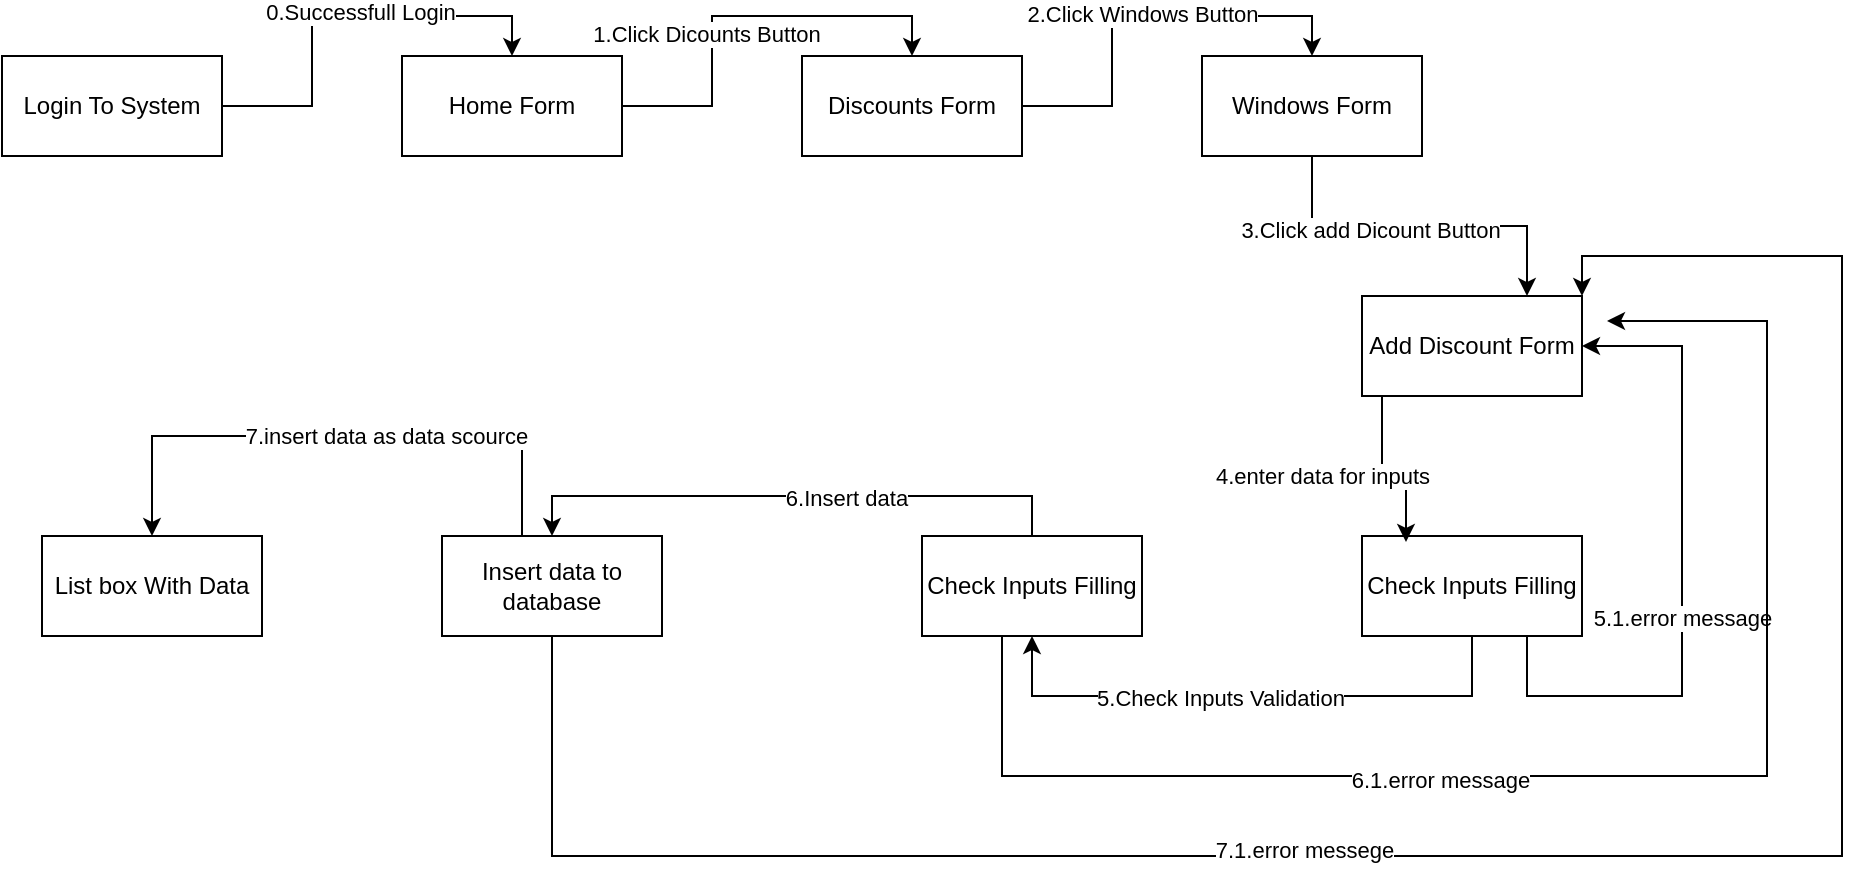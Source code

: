 <mxfile version="22.1.4" type="device" pages="11">
  <diagram name="Add Window DIscount" id="Sc_U0Tb9K0BrAQJe2Bn1">
    <mxGraphModel dx="1019" dy="539" grid="1" gridSize="10" guides="1" tooltips="1" connect="1" arrows="1" fold="1" page="1" pageScale="1" pageWidth="1100" pageHeight="850" math="0" shadow="0">
      <root>
        <mxCell id="0" />
        <mxCell id="1" parent="0" />
        <mxCell id="MQBkPrHKfMHtBJDa0Zm0-3" style="edgeStyle=orthogonalEdgeStyle;rounded=0;orthogonalLoop=1;jettySize=auto;html=1;entryX=0.5;entryY=0;entryDx=0;entryDy=0;" edge="1" parent="1" source="MQBkPrHKfMHtBJDa0Zm0-1" target="MQBkPrHKfMHtBJDa0Zm0-2">
          <mxGeometry relative="1" as="geometry" />
        </mxCell>
        <mxCell id="MQBkPrHKfMHtBJDa0Zm0-6" value="0.Successfull Login" style="edgeLabel;html=1;align=center;verticalAlign=middle;resizable=0;points=[];" vertex="1" connectable="0" parent="MQBkPrHKfMHtBJDa0Zm0-3">
          <mxGeometry x="0.086" y="2" relative="1" as="geometry">
            <mxPoint as="offset" />
          </mxGeometry>
        </mxCell>
        <mxCell id="MQBkPrHKfMHtBJDa0Zm0-1" value="Login To System" style="html=1;whiteSpace=wrap;" vertex="1" parent="1">
          <mxGeometry x="40" y="40" width="110" height="50" as="geometry" />
        </mxCell>
        <mxCell id="MQBkPrHKfMHtBJDa0Zm0-5" style="edgeStyle=orthogonalEdgeStyle;rounded=0;orthogonalLoop=1;jettySize=auto;html=1;entryX=0.5;entryY=0;entryDx=0;entryDy=0;" edge="1" parent="1" source="MQBkPrHKfMHtBJDa0Zm0-2" target="MQBkPrHKfMHtBJDa0Zm0-4">
          <mxGeometry relative="1" as="geometry" />
        </mxCell>
        <mxCell id="MQBkPrHKfMHtBJDa0Zm0-7" value="1.Click Dicounts Button" style="edgeLabel;html=1;align=center;verticalAlign=middle;resizable=0;points=[];" vertex="1" connectable="0" parent="MQBkPrHKfMHtBJDa0Zm0-5">
          <mxGeometry x="-0.229" y="3" relative="1" as="geometry">
            <mxPoint as="offset" />
          </mxGeometry>
        </mxCell>
        <mxCell id="MQBkPrHKfMHtBJDa0Zm0-2" value="Home Form" style="html=1;whiteSpace=wrap;" vertex="1" parent="1">
          <mxGeometry x="240" y="40" width="110" height="50" as="geometry" />
        </mxCell>
        <mxCell id="MQBkPrHKfMHtBJDa0Zm0-9" style="edgeStyle=orthogonalEdgeStyle;rounded=0;orthogonalLoop=1;jettySize=auto;html=1;entryX=0.5;entryY=0;entryDx=0;entryDy=0;" edge="1" parent="1" source="MQBkPrHKfMHtBJDa0Zm0-4" target="MQBkPrHKfMHtBJDa0Zm0-8">
          <mxGeometry relative="1" as="geometry" />
        </mxCell>
        <mxCell id="MQBkPrHKfMHtBJDa0Zm0-10" value="2.Click Windows Button" style="edgeLabel;html=1;align=center;verticalAlign=middle;resizable=0;points=[];" vertex="1" connectable="0" parent="MQBkPrHKfMHtBJDa0Zm0-9">
          <mxGeometry y="1" relative="1" as="geometry">
            <mxPoint as="offset" />
          </mxGeometry>
        </mxCell>
        <mxCell id="MQBkPrHKfMHtBJDa0Zm0-4" value="Discounts Form" style="html=1;whiteSpace=wrap;" vertex="1" parent="1">
          <mxGeometry x="440" y="40" width="110" height="50" as="geometry" />
        </mxCell>
        <mxCell id="MQBkPrHKfMHtBJDa0Zm0-12" style="edgeStyle=orthogonalEdgeStyle;rounded=0;orthogonalLoop=1;jettySize=auto;html=1;entryX=0.75;entryY=0;entryDx=0;entryDy=0;" edge="1" parent="1" source="MQBkPrHKfMHtBJDa0Zm0-8" target="MQBkPrHKfMHtBJDa0Zm0-11">
          <mxGeometry relative="1" as="geometry" />
        </mxCell>
        <mxCell id="MQBkPrHKfMHtBJDa0Zm0-13" value="3.Click add Dicount Button" style="edgeLabel;html=1;align=center;verticalAlign=middle;resizable=0;points=[];" vertex="1" connectable="0" parent="MQBkPrHKfMHtBJDa0Zm0-12">
          <mxGeometry x="0.303" y="-2" relative="1" as="geometry">
            <mxPoint x="-52" as="offset" />
          </mxGeometry>
        </mxCell>
        <mxCell id="MQBkPrHKfMHtBJDa0Zm0-8" value="Windows Form" style="html=1;whiteSpace=wrap;" vertex="1" parent="1">
          <mxGeometry x="640" y="40" width="110" height="50" as="geometry" />
        </mxCell>
        <mxCell id="MQBkPrHKfMHtBJDa0Zm0-11" value="Add Discount Form" style="html=1;whiteSpace=wrap;" vertex="1" parent="1">
          <mxGeometry x="720" y="160" width="110" height="50" as="geometry" />
        </mxCell>
        <mxCell id="MQBkPrHKfMHtBJDa0Zm0-18" style="edgeStyle=orthogonalEdgeStyle;rounded=0;orthogonalLoop=1;jettySize=auto;html=1;entryX=1;entryY=0.5;entryDx=0;entryDy=0;exitX=0.75;exitY=1;exitDx=0;exitDy=0;" edge="1" parent="1" source="MQBkPrHKfMHtBJDa0Zm0-14" target="MQBkPrHKfMHtBJDa0Zm0-11">
          <mxGeometry relative="1" as="geometry">
            <Array as="points">
              <mxPoint x="803" y="360" />
              <mxPoint x="880" y="360" />
              <mxPoint x="880" y="185" />
            </Array>
          </mxGeometry>
        </mxCell>
        <mxCell id="MQBkPrHKfMHtBJDa0Zm0-19" value="5.1.error message" style="edgeLabel;html=1;align=center;verticalAlign=middle;resizable=0;points=[];" vertex="1" connectable="0" parent="MQBkPrHKfMHtBJDa0Zm0-18">
          <mxGeometry x="-0.116" relative="1" as="geometry">
            <mxPoint as="offset" />
          </mxGeometry>
        </mxCell>
        <mxCell id="MQBkPrHKfMHtBJDa0Zm0-21" style="edgeStyle=orthogonalEdgeStyle;rounded=0;orthogonalLoop=1;jettySize=auto;html=1;entryX=0.5;entryY=1;entryDx=0;entryDy=0;" edge="1" parent="1" source="MQBkPrHKfMHtBJDa0Zm0-14" target="MQBkPrHKfMHtBJDa0Zm0-20">
          <mxGeometry relative="1" as="geometry">
            <Array as="points">
              <mxPoint x="775" y="360" />
              <mxPoint x="555" y="360" />
            </Array>
          </mxGeometry>
        </mxCell>
        <mxCell id="MQBkPrHKfMHtBJDa0Zm0-22" value="5.Check Inputs Validation" style="edgeLabel;html=1;align=center;verticalAlign=middle;resizable=0;points=[];" vertex="1" connectable="0" parent="MQBkPrHKfMHtBJDa0Zm0-21">
          <mxGeometry x="0.115" y="1" relative="1" as="geometry">
            <mxPoint as="offset" />
          </mxGeometry>
        </mxCell>
        <mxCell id="MQBkPrHKfMHtBJDa0Zm0-23" style="edgeStyle=orthogonalEdgeStyle;rounded=0;orthogonalLoop=1;jettySize=auto;html=1;entryX=1;entryY=0.25;entryDx=0;entryDy=0;exitX=0.25;exitY=1;exitDx=0;exitDy=0;" edge="1" parent="1">
          <mxGeometry relative="1" as="geometry">
            <mxPoint x="540" y="330" as="sourcePoint" />
            <mxPoint x="842.5" y="172.5" as="targetPoint" />
            <Array as="points">
              <mxPoint x="540.5" y="400" />
              <mxPoint x="922.5" y="400" />
              <mxPoint x="922.5" y="173" />
            </Array>
          </mxGeometry>
        </mxCell>
        <mxCell id="MQBkPrHKfMHtBJDa0Zm0-24" value="6.1.error message" style="edgeLabel;html=1;align=center;verticalAlign=middle;resizable=0;points=[];" vertex="1" connectable="0" parent="MQBkPrHKfMHtBJDa0Zm0-23">
          <mxGeometry x="-0.241" y="-2" relative="1" as="geometry">
            <mxPoint as="offset" />
          </mxGeometry>
        </mxCell>
        <mxCell id="MQBkPrHKfMHtBJDa0Zm0-14" value="Check Inputs Filling" style="html=1;whiteSpace=wrap;" vertex="1" parent="1">
          <mxGeometry x="720" y="280" width="110" height="50" as="geometry" />
        </mxCell>
        <mxCell id="MQBkPrHKfMHtBJDa0Zm0-15" style="edgeStyle=orthogonalEdgeStyle;rounded=0;orthogonalLoop=1;jettySize=auto;html=1;entryX=0.2;entryY=0.06;entryDx=0;entryDy=0;entryPerimeter=0;" edge="1" parent="1" source="MQBkPrHKfMHtBJDa0Zm0-11" target="MQBkPrHKfMHtBJDa0Zm0-14">
          <mxGeometry relative="1" as="geometry">
            <Array as="points">
              <mxPoint x="730" y="245" />
              <mxPoint x="742" y="245" />
            </Array>
          </mxGeometry>
        </mxCell>
        <mxCell id="MQBkPrHKfMHtBJDa0Zm0-16" value="4.enter data for inputs" style="edgeLabel;html=1;align=center;verticalAlign=middle;resizable=0;points=[];" vertex="1" connectable="0" parent="MQBkPrHKfMHtBJDa0Zm0-15">
          <mxGeometry x="0.226" y="2" relative="1" as="geometry">
            <mxPoint x="-44" as="offset" />
          </mxGeometry>
        </mxCell>
        <mxCell id="MQBkPrHKfMHtBJDa0Zm0-26" style="edgeStyle=orthogonalEdgeStyle;rounded=0;orthogonalLoop=1;jettySize=auto;html=1;entryX=0.5;entryY=0;entryDx=0;entryDy=0;" edge="1" parent="1" source="MQBkPrHKfMHtBJDa0Zm0-20" target="MQBkPrHKfMHtBJDa0Zm0-25">
          <mxGeometry relative="1" as="geometry">
            <Array as="points">
              <mxPoint x="555" y="260" />
              <mxPoint x="315" y="260" />
            </Array>
          </mxGeometry>
        </mxCell>
        <mxCell id="MQBkPrHKfMHtBJDa0Zm0-27" value="6.Insert data" style="edgeLabel;html=1;align=center;verticalAlign=middle;resizable=0;points=[];" vertex="1" connectable="0" parent="MQBkPrHKfMHtBJDa0Zm0-26">
          <mxGeometry x="-0.193" y="1" relative="1" as="geometry">
            <mxPoint as="offset" />
          </mxGeometry>
        </mxCell>
        <mxCell id="MQBkPrHKfMHtBJDa0Zm0-20" value="Check Inputs Filling" style="html=1;whiteSpace=wrap;" vertex="1" parent="1">
          <mxGeometry x="500" y="280" width="110" height="50" as="geometry" />
        </mxCell>
        <mxCell id="MQBkPrHKfMHtBJDa0Zm0-29" style="edgeStyle=orthogonalEdgeStyle;rounded=0;orthogonalLoop=1;jettySize=auto;html=1;entryX=1;entryY=0;entryDx=0;entryDy=0;" edge="1" parent="1" source="MQBkPrHKfMHtBJDa0Zm0-25" target="MQBkPrHKfMHtBJDa0Zm0-11">
          <mxGeometry relative="1" as="geometry">
            <Array as="points">
              <mxPoint x="315" y="440" />
              <mxPoint x="960" y="440" />
              <mxPoint x="960" y="140" />
              <mxPoint x="830" y="140" />
            </Array>
          </mxGeometry>
        </mxCell>
        <mxCell id="MQBkPrHKfMHtBJDa0Zm0-30" value="7.1.error messege" style="edgeLabel;html=1;align=center;verticalAlign=middle;resizable=0;points=[];" vertex="1" connectable="0" parent="MQBkPrHKfMHtBJDa0Zm0-29">
          <mxGeometry x="-0.193" y="3" relative="1" as="geometry">
            <mxPoint as="offset" />
          </mxGeometry>
        </mxCell>
        <mxCell id="MQBkPrHKfMHtBJDa0Zm0-32" style="edgeStyle=orthogonalEdgeStyle;rounded=0;orthogonalLoop=1;jettySize=auto;html=1;entryX=0.5;entryY=0;entryDx=0;entryDy=0;exitX=0.25;exitY=0;exitDx=0;exitDy=0;" edge="1" parent="1" source="MQBkPrHKfMHtBJDa0Zm0-25" target="MQBkPrHKfMHtBJDa0Zm0-31">
          <mxGeometry relative="1" as="geometry">
            <Array as="points">
              <mxPoint x="300" y="280" />
              <mxPoint x="300" y="230" />
              <mxPoint x="115" y="230" />
            </Array>
          </mxGeometry>
        </mxCell>
        <mxCell id="MQBkPrHKfMHtBJDa0Zm0-33" value="7.insert data as data scource" style="edgeLabel;html=1;align=center;verticalAlign=middle;resizable=0;points=[];" vertex="1" connectable="0" parent="MQBkPrHKfMHtBJDa0Zm0-32">
          <mxGeometry x="-0.12" relative="1" as="geometry">
            <mxPoint as="offset" />
          </mxGeometry>
        </mxCell>
        <mxCell id="MQBkPrHKfMHtBJDa0Zm0-25" value="Insert data to database" style="html=1;whiteSpace=wrap;" vertex="1" parent="1">
          <mxGeometry x="260" y="280" width="110" height="50" as="geometry" />
        </mxCell>
        <mxCell id="MQBkPrHKfMHtBJDa0Zm0-31" value="List box With Data" style="html=1;whiteSpace=wrap;" vertex="1" parent="1">
          <mxGeometry x="60" y="280" width="110" height="50" as="geometry" />
        </mxCell>
      </root>
    </mxGraphModel>
  </diagram>
  <diagram name="Add Aluminum Window DIscount" id="5l-84-bWaFfUbWJkVGzM">
    <mxGraphModel dx="1019" dy="539" grid="1" gridSize="10" guides="1" tooltips="1" connect="1" arrows="1" fold="1" page="1" pageScale="1" pageWidth="1100" pageHeight="850" math="0" shadow="0">
      <root>
        <mxCell id="80d-NaC8KyLhGhApldgk-0" />
        <mxCell id="80d-NaC8KyLhGhApldgk-1" parent="80d-NaC8KyLhGhApldgk-0" />
        <mxCell id="80d-NaC8KyLhGhApldgk-2" style="edgeStyle=orthogonalEdgeStyle;rounded=0;orthogonalLoop=1;jettySize=auto;html=1;entryX=0.5;entryY=0;entryDx=0;entryDy=0;" edge="1" parent="80d-NaC8KyLhGhApldgk-1" source="80d-NaC8KyLhGhApldgk-4" target="80d-NaC8KyLhGhApldgk-7">
          <mxGeometry relative="1" as="geometry" />
        </mxCell>
        <mxCell id="80d-NaC8KyLhGhApldgk-3" value="0.Successfull Login" style="edgeLabel;html=1;align=center;verticalAlign=middle;resizable=0;points=[];" vertex="1" connectable="0" parent="80d-NaC8KyLhGhApldgk-2">
          <mxGeometry x="0.086" y="2" relative="1" as="geometry">
            <mxPoint as="offset" />
          </mxGeometry>
        </mxCell>
        <mxCell id="80d-NaC8KyLhGhApldgk-4" value="Login To System" style="html=1;whiteSpace=wrap;" vertex="1" parent="80d-NaC8KyLhGhApldgk-1">
          <mxGeometry x="40" y="40" width="110" height="50" as="geometry" />
        </mxCell>
        <mxCell id="80d-NaC8KyLhGhApldgk-5" style="edgeStyle=orthogonalEdgeStyle;rounded=0;orthogonalLoop=1;jettySize=auto;html=1;entryX=0.5;entryY=0;entryDx=0;entryDy=0;" edge="1" parent="80d-NaC8KyLhGhApldgk-1" source="80d-NaC8KyLhGhApldgk-7" target="80d-NaC8KyLhGhApldgk-10">
          <mxGeometry relative="1" as="geometry" />
        </mxCell>
        <mxCell id="80d-NaC8KyLhGhApldgk-6" value="1.Click Dicounts Button" style="edgeLabel;html=1;align=center;verticalAlign=middle;resizable=0;points=[];" vertex="1" connectable="0" parent="80d-NaC8KyLhGhApldgk-5">
          <mxGeometry x="-0.229" y="3" relative="1" as="geometry">
            <mxPoint as="offset" />
          </mxGeometry>
        </mxCell>
        <mxCell id="80d-NaC8KyLhGhApldgk-7" value="Home Form" style="html=1;whiteSpace=wrap;" vertex="1" parent="80d-NaC8KyLhGhApldgk-1">
          <mxGeometry x="240" y="40" width="110" height="50" as="geometry" />
        </mxCell>
        <mxCell id="80d-NaC8KyLhGhApldgk-8" style="edgeStyle=orthogonalEdgeStyle;rounded=0;orthogonalLoop=1;jettySize=auto;html=1;entryX=0.5;entryY=0;entryDx=0;entryDy=0;" edge="1" parent="80d-NaC8KyLhGhApldgk-1" source="80d-NaC8KyLhGhApldgk-10" target="80d-NaC8KyLhGhApldgk-13">
          <mxGeometry relative="1" as="geometry" />
        </mxCell>
        <mxCell id="80d-NaC8KyLhGhApldgk-9" value="2.Click Windows Button" style="edgeLabel;html=1;align=center;verticalAlign=middle;resizable=0;points=[];" vertex="1" connectable="0" parent="80d-NaC8KyLhGhApldgk-8">
          <mxGeometry y="1" relative="1" as="geometry">
            <mxPoint as="offset" />
          </mxGeometry>
        </mxCell>
        <mxCell id="80d-NaC8KyLhGhApldgk-10" value="Discounts Form" style="html=1;whiteSpace=wrap;" vertex="1" parent="80d-NaC8KyLhGhApldgk-1">
          <mxGeometry x="440" y="40" width="110" height="50" as="geometry" />
        </mxCell>
        <mxCell id="80d-NaC8KyLhGhApldgk-11" style="edgeStyle=orthogonalEdgeStyle;rounded=0;orthogonalLoop=1;jettySize=auto;html=1;entryX=0.5;entryY=0;entryDx=0;entryDy=0;exitX=1;exitY=0.5;exitDx=0;exitDy=0;" edge="1" parent="80d-NaC8KyLhGhApldgk-1" source="80d-NaC8KyLhGhApldgk-13" target="QkWlN-2-kZWCdQgaDCvM-0">
          <mxGeometry relative="1" as="geometry">
            <Array as="points">
              <mxPoint x="770" y="65" />
              <mxPoint x="770" y="10" />
              <mxPoint x="885" y="10" />
            </Array>
          </mxGeometry>
        </mxCell>
        <mxCell id="80d-NaC8KyLhGhApldgk-12" value="3.Click add Dicount Button" style="edgeLabel;html=1;align=center;verticalAlign=middle;resizable=0;points=[];" vertex="1" connectable="0" parent="80d-NaC8KyLhGhApldgk-11">
          <mxGeometry x="0.303" y="-2" relative="1" as="geometry">
            <mxPoint x="21" as="offset" />
          </mxGeometry>
        </mxCell>
        <mxCell id="80d-NaC8KyLhGhApldgk-13" value="Windows Form" style="html=1;whiteSpace=wrap;" vertex="1" parent="80d-NaC8KyLhGhApldgk-1">
          <mxGeometry x="640" y="40" width="110" height="50" as="geometry" />
        </mxCell>
        <mxCell id="80d-NaC8KyLhGhApldgk-14" value="Add Aluminum" style="html=1;whiteSpace=wrap;" vertex="1" parent="80d-NaC8KyLhGhApldgk-1">
          <mxGeometry x="570" y="160" width="110" height="50" as="geometry" />
        </mxCell>
        <mxCell id="80d-NaC8KyLhGhApldgk-15" style="edgeStyle=orthogonalEdgeStyle;rounded=0;orthogonalLoop=1;jettySize=auto;html=1;entryX=1;entryY=1;entryDx=0;entryDy=0;exitX=0.75;exitY=1;exitDx=0;exitDy=0;" edge="1" parent="80d-NaC8KyLhGhApldgk-1" source="80d-NaC8KyLhGhApldgk-21" target="QkWlN-2-kZWCdQgaDCvM-0">
          <mxGeometry relative="1" as="geometry">
            <Array as="points">
              <mxPoint x="803" y="360" />
              <mxPoint x="1020" y="360" />
              <mxPoint x="1020" y="90" />
            </Array>
          </mxGeometry>
        </mxCell>
        <mxCell id="80d-NaC8KyLhGhApldgk-16" value="6.1.error message" style="edgeLabel;html=1;align=center;verticalAlign=middle;resizable=0;points=[];" vertex="1" connectable="0" parent="80d-NaC8KyLhGhApldgk-15">
          <mxGeometry x="-0.116" relative="1" as="geometry">
            <mxPoint x="-70" y="22" as="offset" />
          </mxGeometry>
        </mxCell>
        <mxCell id="80d-NaC8KyLhGhApldgk-17" style="edgeStyle=orthogonalEdgeStyle;rounded=0;orthogonalLoop=1;jettySize=auto;html=1;entryX=0.5;entryY=1;entryDx=0;entryDy=0;" edge="1" parent="80d-NaC8KyLhGhApldgk-1" source="80d-NaC8KyLhGhApldgk-21" target="80d-NaC8KyLhGhApldgk-26">
          <mxGeometry relative="1" as="geometry">
            <Array as="points">
              <mxPoint x="775" y="360" />
              <mxPoint x="555" y="360" />
              <mxPoint x="555" y="380" />
              <mxPoint x="435" y="380" />
            </Array>
          </mxGeometry>
        </mxCell>
        <mxCell id="80d-NaC8KyLhGhApldgk-18" value="6.Check Inputs Validation" style="edgeLabel;html=1;align=center;verticalAlign=middle;resizable=0;points=[];" vertex="1" connectable="0" parent="80d-NaC8KyLhGhApldgk-17">
          <mxGeometry x="0.115" y="1" relative="1" as="geometry">
            <mxPoint as="offset" />
          </mxGeometry>
        </mxCell>
        <mxCell id="80d-NaC8KyLhGhApldgk-19" style="edgeStyle=orthogonalEdgeStyle;rounded=0;orthogonalLoop=1;jettySize=auto;html=1;entryX=1;entryY=0.75;entryDx=0;entryDy=0;exitX=0.137;exitY=1.032;exitDx=0;exitDy=0;exitPerimeter=0;" edge="1" parent="80d-NaC8KyLhGhApldgk-1" source="80d-NaC8KyLhGhApldgk-26" target="QkWlN-2-kZWCdQgaDCvM-0">
          <mxGeometry relative="1" as="geometry">
            <mxPoint x="540" y="330" as="sourcePoint" />
            <mxPoint x="842.5" y="172.5" as="targetPoint" />
            <Array as="points">
              <mxPoint x="395" y="330" />
              <mxPoint x="400" y="330" />
              <mxPoint x="400" y="400" />
              <mxPoint x="1040" y="400" />
              <mxPoint x="1040" y="77" />
            </Array>
          </mxGeometry>
        </mxCell>
        <mxCell id="80d-NaC8KyLhGhApldgk-20" value="7.1.error message" style="edgeLabel;html=1;align=center;verticalAlign=middle;resizable=0;points=[];" vertex="1" connectable="0" parent="80d-NaC8KyLhGhApldgk-19">
          <mxGeometry x="-0.241" y="-2" relative="1" as="geometry">
            <mxPoint as="offset" />
          </mxGeometry>
        </mxCell>
        <mxCell id="80d-NaC8KyLhGhApldgk-21" value="Check Inputs Filling" style="html=1;whiteSpace=wrap;" vertex="1" parent="80d-NaC8KyLhGhApldgk-1">
          <mxGeometry x="720" y="290" width="110" height="50" as="geometry" />
        </mxCell>
        <mxCell id="80d-NaC8KyLhGhApldgk-22" style="edgeStyle=orthogonalEdgeStyle;rounded=0;orthogonalLoop=1;jettySize=auto;html=1;" edge="1" parent="80d-NaC8KyLhGhApldgk-1" source="80d-NaC8KyLhGhApldgk-14">
          <mxGeometry relative="1" as="geometry">
            <mxPoint x="750" y="290" as="targetPoint" />
            <Array as="points">
              <mxPoint x="750" y="185" />
              <mxPoint x="750" y="293" />
            </Array>
          </mxGeometry>
        </mxCell>
        <mxCell id="80d-NaC8KyLhGhApldgk-23" value="5.enter data for inputs" style="edgeLabel;html=1;align=center;verticalAlign=middle;resizable=0;points=[];" vertex="1" connectable="0" parent="80d-NaC8KyLhGhApldgk-22">
          <mxGeometry x="0.226" y="2" relative="1" as="geometry">
            <mxPoint x="-2" y="21" as="offset" />
          </mxGeometry>
        </mxCell>
        <mxCell id="QkWlN-2-kZWCdQgaDCvM-8" style="edgeStyle=orthogonalEdgeStyle;rounded=0;orthogonalLoop=1;jettySize=auto;html=1;entryX=0.5;entryY=0;entryDx=0;entryDy=0;" edge="1" parent="80d-NaC8KyLhGhApldgk-1" source="80d-NaC8KyLhGhApldgk-26" target="80d-NaC8KyLhGhApldgk-31">
          <mxGeometry relative="1" as="geometry">
            <Array as="points">
              <mxPoint x="435" y="260" />
              <mxPoint x="135" y="260" />
            </Array>
          </mxGeometry>
        </mxCell>
        <mxCell id="QkWlN-2-kZWCdQgaDCvM-9" value="7.Insert data" style="edgeLabel;html=1;align=center;verticalAlign=middle;resizable=0;points=[];" vertex="1" connectable="0" parent="QkWlN-2-kZWCdQgaDCvM-8">
          <mxGeometry x="-0.212" y="-4" relative="1" as="geometry">
            <mxPoint as="offset" />
          </mxGeometry>
        </mxCell>
        <mxCell id="80d-NaC8KyLhGhApldgk-26" value="Check Inputs Filling" style="html=1;whiteSpace=wrap;" vertex="1" parent="80d-NaC8KyLhGhApldgk-1">
          <mxGeometry x="380" y="280" width="110" height="50" as="geometry" />
        </mxCell>
        <mxCell id="80d-NaC8KyLhGhApldgk-27" style="edgeStyle=orthogonalEdgeStyle;rounded=0;orthogonalLoop=1;jettySize=auto;html=1;entryX=1;entryY=0.5;entryDx=0;entryDy=0;" edge="1" parent="80d-NaC8KyLhGhApldgk-1" source="80d-NaC8KyLhGhApldgk-31" target="QkWlN-2-kZWCdQgaDCvM-0">
          <mxGeometry relative="1" as="geometry">
            <Array as="points">
              <mxPoint x="135" y="440" />
              <mxPoint x="1060" y="440" />
              <mxPoint x="1060" y="65" />
            </Array>
          </mxGeometry>
        </mxCell>
        <mxCell id="80d-NaC8KyLhGhApldgk-28" value="8.1.error messege" style="edgeLabel;html=1;align=center;verticalAlign=middle;resizable=0;points=[];" vertex="1" connectable="0" parent="80d-NaC8KyLhGhApldgk-27">
          <mxGeometry x="-0.193" y="3" relative="1" as="geometry">
            <mxPoint as="offset" />
          </mxGeometry>
        </mxCell>
        <mxCell id="80d-NaC8KyLhGhApldgk-31" value="Insert data to database" style="html=1;whiteSpace=wrap;" vertex="1" parent="80d-NaC8KyLhGhApldgk-1">
          <mxGeometry x="80" y="280" width="110" height="50" as="geometry" />
        </mxCell>
        <mxCell id="QkWlN-2-kZWCdQgaDCvM-2" style="edgeStyle=orthogonalEdgeStyle;rounded=0;orthogonalLoop=1;jettySize=auto;html=1;entryX=0.5;entryY=0;entryDx=0;entryDy=0;" edge="1" parent="80d-NaC8KyLhGhApldgk-1" source="QkWlN-2-kZWCdQgaDCvM-0" target="QkWlN-2-kZWCdQgaDCvM-1">
          <mxGeometry relative="1" as="geometry" />
        </mxCell>
        <mxCell id="QkWlN-2-kZWCdQgaDCvM-4" value="Text" style="edgeLabel;html=1;align=center;verticalAlign=middle;resizable=0;points=[];" vertex="1" connectable="0" parent="QkWlN-2-kZWCdQgaDCvM-2">
          <mxGeometry x="-0.084" y="1" relative="1" as="geometry">
            <mxPoint as="offset" />
          </mxGeometry>
        </mxCell>
        <mxCell id="QkWlN-2-kZWCdQgaDCvM-0" value="Add Discount Form" style="html=1;whiteSpace=wrap;" vertex="1" parent="80d-NaC8KyLhGhApldgk-1">
          <mxGeometry x="830" y="40" width="110" height="50" as="geometry" />
        </mxCell>
        <mxCell id="QkWlN-2-kZWCdQgaDCvM-3" style="edgeStyle=orthogonalEdgeStyle;rounded=0;orthogonalLoop=1;jettySize=auto;html=1;entryX=0.5;entryY=0;entryDx=0;entryDy=0;" edge="1" parent="80d-NaC8KyLhGhApldgk-1" source="QkWlN-2-kZWCdQgaDCvM-1" target="80d-NaC8KyLhGhApldgk-14">
          <mxGeometry relative="1" as="geometry" />
        </mxCell>
        <mxCell id="QkWlN-2-kZWCdQgaDCvM-5" value="4.Successful Insert" style="edgeLabel;html=1;align=center;verticalAlign=middle;resizable=0;points=[];" vertex="1" connectable="0" parent="QkWlN-2-kZWCdQgaDCvM-3">
          <mxGeometry x="0.144" y="3" relative="1" as="geometry">
            <mxPoint as="offset" />
          </mxGeometry>
        </mxCell>
        <mxCell id="QkWlN-2-kZWCdQgaDCvM-6" style="edgeStyle=orthogonalEdgeStyle;rounded=0;orthogonalLoop=1;jettySize=auto;html=1;entryX=0.75;entryY=1;entryDx=0;entryDy=0;exitX=1;exitY=0.5;exitDx=0;exitDy=0;" edge="1" parent="80d-NaC8KyLhGhApldgk-1" source="QkWlN-2-kZWCdQgaDCvM-1" target="QkWlN-2-kZWCdQgaDCvM-0">
          <mxGeometry relative="1" as="geometry" />
        </mxCell>
        <mxCell id="QkWlN-2-kZWCdQgaDCvM-7" value="4.1.Error Message" style="edgeLabel;html=1;align=center;verticalAlign=middle;resizable=0;points=[];" vertex="1" connectable="0" parent="QkWlN-2-kZWCdQgaDCvM-6">
          <mxGeometry x="-0.168" y="-1" relative="1" as="geometry">
            <mxPoint as="offset" />
          </mxGeometry>
        </mxCell>
        <mxCell id="QkWlN-2-kZWCdQgaDCvM-1" value="Add Discount data" style="html=1;whiteSpace=wrap;" vertex="1" parent="80d-NaC8KyLhGhApldgk-1">
          <mxGeometry x="830" y="150" width="110" height="50" as="geometry" />
        </mxCell>
      </root>
    </mxGraphModel>
  </diagram>
  <diagram name="Add Accessory Window DIscount" id="qJ8gGAv72Nqy9Z6bwk3o">
    <mxGraphModel dx="1019" dy="539" grid="1" gridSize="10" guides="1" tooltips="1" connect="1" arrows="1" fold="1" page="1" pageScale="1" pageWidth="1100" pageHeight="850" math="0" shadow="0">
      <root>
        <mxCell id="MYvtMV4YNS2LbhQdiYWM-0" />
        <mxCell id="MYvtMV4YNS2LbhQdiYWM-1" parent="MYvtMV4YNS2LbhQdiYWM-0" />
        <mxCell id="MYvtMV4YNS2LbhQdiYWM-2" style="edgeStyle=orthogonalEdgeStyle;rounded=0;orthogonalLoop=1;jettySize=auto;html=1;entryX=0.5;entryY=0;entryDx=0;entryDy=0;" edge="1" parent="MYvtMV4YNS2LbhQdiYWM-1" source="MYvtMV4YNS2LbhQdiYWM-4" target="MYvtMV4YNS2LbhQdiYWM-7">
          <mxGeometry relative="1" as="geometry" />
        </mxCell>
        <mxCell id="MYvtMV4YNS2LbhQdiYWM-3" value="0.Successfull Login" style="edgeLabel;html=1;align=center;verticalAlign=middle;resizable=0;points=[];" vertex="1" connectable="0" parent="MYvtMV4YNS2LbhQdiYWM-2">
          <mxGeometry x="0.086" y="2" relative="1" as="geometry">
            <mxPoint as="offset" />
          </mxGeometry>
        </mxCell>
        <mxCell id="MYvtMV4YNS2LbhQdiYWM-4" value="Login To System" style="html=1;whiteSpace=wrap;" vertex="1" parent="MYvtMV4YNS2LbhQdiYWM-1">
          <mxGeometry x="40" y="40" width="110" height="50" as="geometry" />
        </mxCell>
        <mxCell id="MYvtMV4YNS2LbhQdiYWM-5" style="edgeStyle=orthogonalEdgeStyle;rounded=0;orthogonalLoop=1;jettySize=auto;html=1;entryX=0.5;entryY=0;entryDx=0;entryDy=0;" edge="1" parent="MYvtMV4YNS2LbhQdiYWM-1" source="MYvtMV4YNS2LbhQdiYWM-7" target="MYvtMV4YNS2LbhQdiYWM-10">
          <mxGeometry relative="1" as="geometry" />
        </mxCell>
        <mxCell id="MYvtMV4YNS2LbhQdiYWM-6" value="1.Click Dicounts Button" style="edgeLabel;html=1;align=center;verticalAlign=middle;resizable=0;points=[];" vertex="1" connectable="0" parent="MYvtMV4YNS2LbhQdiYWM-5">
          <mxGeometry x="-0.229" y="3" relative="1" as="geometry">
            <mxPoint as="offset" />
          </mxGeometry>
        </mxCell>
        <mxCell id="MYvtMV4YNS2LbhQdiYWM-7" value="Home Form" style="html=1;whiteSpace=wrap;" vertex="1" parent="MYvtMV4YNS2LbhQdiYWM-1">
          <mxGeometry x="240" y="40" width="110" height="50" as="geometry" />
        </mxCell>
        <mxCell id="MYvtMV4YNS2LbhQdiYWM-8" style="edgeStyle=orthogonalEdgeStyle;rounded=0;orthogonalLoop=1;jettySize=auto;html=1;entryX=0.5;entryY=0;entryDx=0;entryDy=0;" edge="1" parent="MYvtMV4YNS2LbhQdiYWM-1" source="MYvtMV4YNS2LbhQdiYWM-10" target="MYvtMV4YNS2LbhQdiYWM-13">
          <mxGeometry relative="1" as="geometry" />
        </mxCell>
        <mxCell id="MYvtMV4YNS2LbhQdiYWM-9" value="2.Click Windows Button" style="edgeLabel;html=1;align=center;verticalAlign=middle;resizable=0;points=[];" vertex="1" connectable="0" parent="MYvtMV4YNS2LbhQdiYWM-8">
          <mxGeometry y="1" relative="1" as="geometry">
            <mxPoint as="offset" />
          </mxGeometry>
        </mxCell>
        <mxCell id="MYvtMV4YNS2LbhQdiYWM-10" value="Discounts Form" style="html=1;whiteSpace=wrap;" vertex="1" parent="MYvtMV4YNS2LbhQdiYWM-1">
          <mxGeometry x="440" y="40" width="110" height="50" as="geometry" />
        </mxCell>
        <mxCell id="MYvtMV4YNS2LbhQdiYWM-11" style="edgeStyle=orthogonalEdgeStyle;rounded=0;orthogonalLoop=1;jettySize=auto;html=1;entryX=0.5;entryY=0;entryDx=0;entryDy=0;exitX=1;exitY=0.5;exitDx=0;exitDy=0;" edge="1" parent="MYvtMV4YNS2LbhQdiYWM-1" source="MYvtMV4YNS2LbhQdiYWM-13" target="MYvtMV4YNS2LbhQdiYWM-32">
          <mxGeometry relative="1" as="geometry">
            <Array as="points">
              <mxPoint x="770" y="65" />
              <mxPoint x="770" y="10" />
              <mxPoint x="885" y="10" />
            </Array>
          </mxGeometry>
        </mxCell>
        <mxCell id="MYvtMV4YNS2LbhQdiYWM-12" value="3.Click add Dicount Button" style="edgeLabel;html=1;align=center;verticalAlign=middle;resizable=0;points=[];" vertex="1" connectable="0" parent="MYvtMV4YNS2LbhQdiYWM-11">
          <mxGeometry x="0.303" y="-2" relative="1" as="geometry">
            <mxPoint x="21" as="offset" />
          </mxGeometry>
        </mxCell>
        <mxCell id="MYvtMV4YNS2LbhQdiYWM-13" value="Windows Form" style="html=1;whiteSpace=wrap;" vertex="1" parent="MYvtMV4YNS2LbhQdiYWM-1">
          <mxGeometry x="640" y="40" width="110" height="50" as="geometry" />
        </mxCell>
        <mxCell id="MYvtMV4YNS2LbhQdiYWM-14" value="Add Accessory" style="html=1;whiteSpace=wrap;" vertex="1" parent="MYvtMV4YNS2LbhQdiYWM-1">
          <mxGeometry x="570" y="160" width="110" height="50" as="geometry" />
        </mxCell>
        <mxCell id="MYvtMV4YNS2LbhQdiYWM-15" style="edgeStyle=orthogonalEdgeStyle;rounded=0;orthogonalLoop=1;jettySize=auto;html=1;entryX=1;entryY=1;entryDx=0;entryDy=0;exitX=0.75;exitY=1;exitDx=0;exitDy=0;" edge="1" parent="MYvtMV4YNS2LbhQdiYWM-1" source="MYvtMV4YNS2LbhQdiYWM-21" target="MYvtMV4YNS2LbhQdiYWM-32">
          <mxGeometry relative="1" as="geometry">
            <Array as="points">
              <mxPoint x="803" y="360" />
              <mxPoint x="1020" y="360" />
              <mxPoint x="1020" y="90" />
            </Array>
          </mxGeometry>
        </mxCell>
        <mxCell id="MYvtMV4YNS2LbhQdiYWM-16" value="6.1.error message" style="edgeLabel;html=1;align=center;verticalAlign=middle;resizable=0;points=[];" vertex="1" connectable="0" parent="MYvtMV4YNS2LbhQdiYWM-15">
          <mxGeometry x="-0.116" relative="1" as="geometry">
            <mxPoint x="-70" y="22" as="offset" />
          </mxGeometry>
        </mxCell>
        <mxCell id="MYvtMV4YNS2LbhQdiYWM-17" style="edgeStyle=orthogonalEdgeStyle;rounded=0;orthogonalLoop=1;jettySize=auto;html=1;entryX=0.5;entryY=1;entryDx=0;entryDy=0;" edge="1" parent="MYvtMV4YNS2LbhQdiYWM-1" source="MYvtMV4YNS2LbhQdiYWM-21" target="MYvtMV4YNS2LbhQdiYWM-26">
          <mxGeometry relative="1" as="geometry">
            <Array as="points">
              <mxPoint x="775" y="360" />
              <mxPoint x="555" y="360" />
              <mxPoint x="555" y="380" />
              <mxPoint x="435" y="380" />
            </Array>
          </mxGeometry>
        </mxCell>
        <mxCell id="MYvtMV4YNS2LbhQdiYWM-18" value="6.Check Inputs Validation" style="edgeLabel;html=1;align=center;verticalAlign=middle;resizable=0;points=[];" vertex="1" connectable="0" parent="MYvtMV4YNS2LbhQdiYWM-17">
          <mxGeometry x="0.115" y="1" relative="1" as="geometry">
            <mxPoint as="offset" />
          </mxGeometry>
        </mxCell>
        <mxCell id="MYvtMV4YNS2LbhQdiYWM-19" style="edgeStyle=orthogonalEdgeStyle;rounded=0;orthogonalLoop=1;jettySize=auto;html=1;entryX=1;entryY=0.75;entryDx=0;entryDy=0;exitX=0.137;exitY=1.032;exitDx=0;exitDy=0;exitPerimeter=0;" edge="1" parent="MYvtMV4YNS2LbhQdiYWM-1" source="MYvtMV4YNS2LbhQdiYWM-26" target="MYvtMV4YNS2LbhQdiYWM-32">
          <mxGeometry relative="1" as="geometry">
            <mxPoint x="540" y="330" as="sourcePoint" />
            <mxPoint x="842.5" y="172.5" as="targetPoint" />
            <Array as="points">
              <mxPoint x="395" y="330" />
              <mxPoint x="400" y="330" />
              <mxPoint x="400" y="400" />
              <mxPoint x="1040" y="400" />
              <mxPoint x="1040" y="77" />
            </Array>
          </mxGeometry>
        </mxCell>
        <mxCell id="MYvtMV4YNS2LbhQdiYWM-20" value="7.1.error message" style="edgeLabel;html=1;align=center;verticalAlign=middle;resizable=0;points=[];" vertex="1" connectable="0" parent="MYvtMV4YNS2LbhQdiYWM-19">
          <mxGeometry x="-0.241" y="-2" relative="1" as="geometry">
            <mxPoint as="offset" />
          </mxGeometry>
        </mxCell>
        <mxCell id="MYvtMV4YNS2LbhQdiYWM-21" value="Check Inputs Filling" style="html=1;whiteSpace=wrap;" vertex="1" parent="MYvtMV4YNS2LbhQdiYWM-1">
          <mxGeometry x="720" y="290" width="110" height="50" as="geometry" />
        </mxCell>
        <mxCell id="MYvtMV4YNS2LbhQdiYWM-22" style="edgeStyle=orthogonalEdgeStyle;rounded=0;orthogonalLoop=1;jettySize=auto;html=1;" edge="1" parent="MYvtMV4YNS2LbhQdiYWM-1" source="MYvtMV4YNS2LbhQdiYWM-14">
          <mxGeometry relative="1" as="geometry">
            <mxPoint x="750" y="290" as="targetPoint" />
            <Array as="points">
              <mxPoint x="750" y="185" />
              <mxPoint x="750" y="293" />
            </Array>
          </mxGeometry>
        </mxCell>
        <mxCell id="MYvtMV4YNS2LbhQdiYWM-23" value="5.enter data for inputs" style="edgeLabel;html=1;align=center;verticalAlign=middle;resizable=0;points=[];" vertex="1" connectable="0" parent="MYvtMV4YNS2LbhQdiYWM-22">
          <mxGeometry x="0.226" y="2" relative="1" as="geometry">
            <mxPoint x="-2" y="21" as="offset" />
          </mxGeometry>
        </mxCell>
        <mxCell id="MYvtMV4YNS2LbhQdiYWM-24" style="edgeStyle=orthogonalEdgeStyle;rounded=0;orthogonalLoop=1;jettySize=auto;html=1;entryX=0.5;entryY=0;entryDx=0;entryDy=0;" edge="1" parent="MYvtMV4YNS2LbhQdiYWM-1" source="MYvtMV4YNS2LbhQdiYWM-26" target="MYvtMV4YNS2LbhQdiYWM-29">
          <mxGeometry relative="1" as="geometry">
            <Array as="points">
              <mxPoint x="435" y="260" />
              <mxPoint x="135" y="260" />
            </Array>
          </mxGeometry>
        </mxCell>
        <mxCell id="MYvtMV4YNS2LbhQdiYWM-25" value="7.Insert data" style="edgeLabel;html=1;align=center;verticalAlign=middle;resizable=0;points=[];" vertex="1" connectable="0" parent="MYvtMV4YNS2LbhQdiYWM-24">
          <mxGeometry x="-0.212" y="-4" relative="1" as="geometry">
            <mxPoint as="offset" />
          </mxGeometry>
        </mxCell>
        <mxCell id="MYvtMV4YNS2LbhQdiYWM-26" value="Check Inputs Filling" style="html=1;whiteSpace=wrap;" vertex="1" parent="MYvtMV4YNS2LbhQdiYWM-1">
          <mxGeometry x="380" y="280" width="110" height="50" as="geometry" />
        </mxCell>
        <mxCell id="MYvtMV4YNS2LbhQdiYWM-27" style="edgeStyle=orthogonalEdgeStyle;rounded=0;orthogonalLoop=1;jettySize=auto;html=1;entryX=1;entryY=0.5;entryDx=0;entryDy=0;" edge="1" parent="MYvtMV4YNS2LbhQdiYWM-1" source="MYvtMV4YNS2LbhQdiYWM-29" target="MYvtMV4YNS2LbhQdiYWM-32">
          <mxGeometry relative="1" as="geometry">
            <Array as="points">
              <mxPoint x="135" y="440" />
              <mxPoint x="1060" y="440" />
              <mxPoint x="1060" y="65" />
            </Array>
          </mxGeometry>
        </mxCell>
        <mxCell id="MYvtMV4YNS2LbhQdiYWM-28" value="8.1.error messege" style="edgeLabel;html=1;align=center;verticalAlign=middle;resizable=0;points=[];" vertex="1" connectable="0" parent="MYvtMV4YNS2LbhQdiYWM-27">
          <mxGeometry x="-0.193" y="3" relative="1" as="geometry">
            <mxPoint as="offset" />
          </mxGeometry>
        </mxCell>
        <mxCell id="MYvtMV4YNS2LbhQdiYWM-29" value="Insert data to database" style="html=1;whiteSpace=wrap;" vertex="1" parent="MYvtMV4YNS2LbhQdiYWM-1">
          <mxGeometry x="80" y="280" width="110" height="50" as="geometry" />
        </mxCell>
        <mxCell id="MYvtMV4YNS2LbhQdiYWM-30" style="edgeStyle=orthogonalEdgeStyle;rounded=0;orthogonalLoop=1;jettySize=auto;html=1;entryX=0.5;entryY=0;entryDx=0;entryDy=0;" edge="1" parent="MYvtMV4YNS2LbhQdiYWM-1" source="MYvtMV4YNS2LbhQdiYWM-32" target="MYvtMV4YNS2LbhQdiYWM-37">
          <mxGeometry relative="1" as="geometry" />
        </mxCell>
        <mxCell id="MYvtMV4YNS2LbhQdiYWM-31" value="Text" style="edgeLabel;html=1;align=center;verticalAlign=middle;resizable=0;points=[];" vertex="1" connectable="0" parent="MYvtMV4YNS2LbhQdiYWM-30">
          <mxGeometry x="-0.084" y="1" relative="1" as="geometry">
            <mxPoint as="offset" />
          </mxGeometry>
        </mxCell>
        <mxCell id="MYvtMV4YNS2LbhQdiYWM-32" value="Add Discount Form" style="html=1;whiteSpace=wrap;" vertex="1" parent="MYvtMV4YNS2LbhQdiYWM-1">
          <mxGeometry x="830" y="40" width="110" height="50" as="geometry" />
        </mxCell>
        <mxCell id="MYvtMV4YNS2LbhQdiYWM-33" style="edgeStyle=orthogonalEdgeStyle;rounded=0;orthogonalLoop=1;jettySize=auto;html=1;entryX=0.5;entryY=0;entryDx=0;entryDy=0;" edge="1" parent="MYvtMV4YNS2LbhQdiYWM-1" source="MYvtMV4YNS2LbhQdiYWM-37" target="MYvtMV4YNS2LbhQdiYWM-14">
          <mxGeometry relative="1" as="geometry" />
        </mxCell>
        <mxCell id="MYvtMV4YNS2LbhQdiYWM-34" value="4.Successful Insert" style="edgeLabel;html=1;align=center;verticalAlign=middle;resizable=0;points=[];" vertex="1" connectable="0" parent="MYvtMV4YNS2LbhQdiYWM-33">
          <mxGeometry x="0.144" y="3" relative="1" as="geometry">
            <mxPoint as="offset" />
          </mxGeometry>
        </mxCell>
        <mxCell id="MYvtMV4YNS2LbhQdiYWM-35" style="edgeStyle=orthogonalEdgeStyle;rounded=0;orthogonalLoop=1;jettySize=auto;html=1;entryX=0.75;entryY=1;entryDx=0;entryDy=0;exitX=1;exitY=0.5;exitDx=0;exitDy=0;" edge="1" parent="MYvtMV4YNS2LbhQdiYWM-1" source="MYvtMV4YNS2LbhQdiYWM-37" target="MYvtMV4YNS2LbhQdiYWM-32">
          <mxGeometry relative="1" as="geometry" />
        </mxCell>
        <mxCell id="MYvtMV4YNS2LbhQdiYWM-36" value="4.1.Error Message" style="edgeLabel;html=1;align=center;verticalAlign=middle;resizable=0;points=[];" vertex="1" connectable="0" parent="MYvtMV4YNS2LbhQdiYWM-35">
          <mxGeometry x="-0.168" y="-1" relative="1" as="geometry">
            <mxPoint as="offset" />
          </mxGeometry>
        </mxCell>
        <mxCell id="MYvtMV4YNS2LbhQdiYWM-37" value="Add Discount data" style="html=1;whiteSpace=wrap;" vertex="1" parent="MYvtMV4YNS2LbhQdiYWM-1">
          <mxGeometry x="830" y="150" width="110" height="50" as="geometry" />
        </mxCell>
      </root>
    </mxGraphModel>
  </diagram>
  <diagram name="Add Glass Window DIscount" id="4GSviBlosIcWravaDJSP">
    <mxGraphModel dx="866" dy="458" grid="1" gridSize="10" guides="1" tooltips="1" connect="1" arrows="1" fold="1" page="1" pageScale="1" pageWidth="1100" pageHeight="850" math="0" shadow="0">
      <root>
        <mxCell id="4v_p10FTP4VVBzhqYrWu-0" />
        <mxCell id="4v_p10FTP4VVBzhqYrWu-1" parent="4v_p10FTP4VVBzhqYrWu-0" />
        <mxCell id="4v_p10FTP4VVBzhqYrWu-2" style="edgeStyle=orthogonalEdgeStyle;rounded=0;orthogonalLoop=1;jettySize=auto;html=1;entryX=0.5;entryY=0;entryDx=0;entryDy=0;" edge="1" parent="4v_p10FTP4VVBzhqYrWu-1" source="4v_p10FTP4VVBzhqYrWu-4" target="4v_p10FTP4VVBzhqYrWu-7">
          <mxGeometry relative="1" as="geometry" />
        </mxCell>
        <mxCell id="4v_p10FTP4VVBzhqYrWu-3" value="0.Successfull Login" style="edgeLabel;html=1;align=center;verticalAlign=middle;resizable=0;points=[];" vertex="1" connectable="0" parent="4v_p10FTP4VVBzhqYrWu-2">
          <mxGeometry x="0.086" y="2" relative="1" as="geometry">
            <mxPoint as="offset" />
          </mxGeometry>
        </mxCell>
        <mxCell id="4v_p10FTP4VVBzhqYrWu-4" value="Login To System" style="html=1;whiteSpace=wrap;" vertex="1" parent="4v_p10FTP4VVBzhqYrWu-1">
          <mxGeometry x="40" y="40" width="110" height="50" as="geometry" />
        </mxCell>
        <mxCell id="4v_p10FTP4VVBzhqYrWu-5" style="edgeStyle=orthogonalEdgeStyle;rounded=0;orthogonalLoop=1;jettySize=auto;html=1;entryX=0.5;entryY=0;entryDx=0;entryDy=0;" edge="1" parent="4v_p10FTP4VVBzhqYrWu-1" source="4v_p10FTP4VVBzhqYrWu-7" target="4v_p10FTP4VVBzhqYrWu-10">
          <mxGeometry relative="1" as="geometry" />
        </mxCell>
        <mxCell id="4v_p10FTP4VVBzhqYrWu-6" value="1.Click Dicounts Button" style="edgeLabel;html=1;align=center;verticalAlign=middle;resizable=0;points=[];" vertex="1" connectable="0" parent="4v_p10FTP4VVBzhqYrWu-5">
          <mxGeometry x="-0.229" y="3" relative="1" as="geometry">
            <mxPoint as="offset" />
          </mxGeometry>
        </mxCell>
        <mxCell id="4v_p10FTP4VVBzhqYrWu-7" value="Home Form" style="html=1;whiteSpace=wrap;" vertex="1" parent="4v_p10FTP4VVBzhqYrWu-1">
          <mxGeometry x="240" y="40" width="110" height="50" as="geometry" />
        </mxCell>
        <mxCell id="4v_p10FTP4VVBzhqYrWu-8" style="edgeStyle=orthogonalEdgeStyle;rounded=0;orthogonalLoop=1;jettySize=auto;html=1;entryX=0.5;entryY=0;entryDx=0;entryDy=0;" edge="1" parent="4v_p10FTP4VVBzhqYrWu-1" source="4v_p10FTP4VVBzhqYrWu-10" target="4v_p10FTP4VVBzhqYrWu-13">
          <mxGeometry relative="1" as="geometry" />
        </mxCell>
        <mxCell id="4v_p10FTP4VVBzhqYrWu-9" value="2.Click Windows Button" style="edgeLabel;html=1;align=center;verticalAlign=middle;resizable=0;points=[];" vertex="1" connectable="0" parent="4v_p10FTP4VVBzhqYrWu-8">
          <mxGeometry y="1" relative="1" as="geometry">
            <mxPoint as="offset" />
          </mxGeometry>
        </mxCell>
        <mxCell id="4v_p10FTP4VVBzhqYrWu-10" value="Discounts Form" style="html=1;whiteSpace=wrap;" vertex="1" parent="4v_p10FTP4VVBzhqYrWu-1">
          <mxGeometry x="440" y="40" width="110" height="50" as="geometry" />
        </mxCell>
        <mxCell id="4v_p10FTP4VVBzhqYrWu-11" style="edgeStyle=orthogonalEdgeStyle;rounded=0;orthogonalLoop=1;jettySize=auto;html=1;entryX=0.5;entryY=0;entryDx=0;entryDy=0;exitX=1;exitY=0.5;exitDx=0;exitDy=0;" edge="1" parent="4v_p10FTP4VVBzhqYrWu-1" source="4v_p10FTP4VVBzhqYrWu-13" target="4v_p10FTP4VVBzhqYrWu-32">
          <mxGeometry relative="1" as="geometry">
            <Array as="points">
              <mxPoint x="770" y="65" />
              <mxPoint x="770" y="10" />
              <mxPoint x="885" y="10" />
            </Array>
          </mxGeometry>
        </mxCell>
        <mxCell id="4v_p10FTP4VVBzhqYrWu-12" value="3.Click add Dicount Button" style="edgeLabel;html=1;align=center;verticalAlign=middle;resizable=0;points=[];" vertex="1" connectable="0" parent="4v_p10FTP4VVBzhqYrWu-11">
          <mxGeometry x="0.303" y="-2" relative="1" as="geometry">
            <mxPoint x="21" as="offset" />
          </mxGeometry>
        </mxCell>
        <mxCell id="4v_p10FTP4VVBzhqYrWu-13" value="Windows Form" style="html=1;whiteSpace=wrap;" vertex="1" parent="4v_p10FTP4VVBzhqYrWu-1">
          <mxGeometry x="640" y="40" width="110" height="50" as="geometry" />
        </mxCell>
        <mxCell id="4v_p10FTP4VVBzhqYrWu-14" value="Add Glass" style="html=1;whiteSpace=wrap;" vertex="1" parent="4v_p10FTP4VVBzhqYrWu-1">
          <mxGeometry x="570" y="160" width="110" height="50" as="geometry" />
        </mxCell>
        <mxCell id="4v_p10FTP4VVBzhqYrWu-15" style="edgeStyle=orthogonalEdgeStyle;rounded=0;orthogonalLoop=1;jettySize=auto;html=1;entryX=1;entryY=1;entryDx=0;entryDy=0;exitX=0.75;exitY=1;exitDx=0;exitDy=0;" edge="1" parent="4v_p10FTP4VVBzhqYrWu-1" source="4v_p10FTP4VVBzhqYrWu-21" target="4v_p10FTP4VVBzhqYrWu-32">
          <mxGeometry relative="1" as="geometry">
            <Array as="points">
              <mxPoint x="803" y="360" />
              <mxPoint x="1020" y="360" />
              <mxPoint x="1020" y="90" />
            </Array>
          </mxGeometry>
        </mxCell>
        <mxCell id="4v_p10FTP4VVBzhqYrWu-16" value="6.1.error message" style="edgeLabel;html=1;align=center;verticalAlign=middle;resizable=0;points=[];" vertex="1" connectable="0" parent="4v_p10FTP4VVBzhqYrWu-15">
          <mxGeometry x="-0.116" relative="1" as="geometry">
            <mxPoint x="-70" y="22" as="offset" />
          </mxGeometry>
        </mxCell>
        <mxCell id="4v_p10FTP4VVBzhqYrWu-17" style="edgeStyle=orthogonalEdgeStyle;rounded=0;orthogonalLoop=1;jettySize=auto;html=1;entryX=0.5;entryY=1;entryDx=0;entryDy=0;" edge="1" parent="4v_p10FTP4VVBzhqYrWu-1" source="4v_p10FTP4VVBzhqYrWu-21" target="4v_p10FTP4VVBzhqYrWu-26">
          <mxGeometry relative="1" as="geometry">
            <Array as="points">
              <mxPoint x="775" y="360" />
              <mxPoint x="555" y="360" />
              <mxPoint x="555" y="380" />
              <mxPoint x="435" y="380" />
            </Array>
          </mxGeometry>
        </mxCell>
        <mxCell id="4v_p10FTP4VVBzhqYrWu-18" value="6.Check Inputs Validation" style="edgeLabel;html=1;align=center;verticalAlign=middle;resizable=0;points=[];" vertex="1" connectable="0" parent="4v_p10FTP4VVBzhqYrWu-17">
          <mxGeometry x="0.115" y="1" relative="1" as="geometry">
            <mxPoint as="offset" />
          </mxGeometry>
        </mxCell>
        <mxCell id="4v_p10FTP4VVBzhqYrWu-19" style="edgeStyle=orthogonalEdgeStyle;rounded=0;orthogonalLoop=1;jettySize=auto;html=1;entryX=1;entryY=0.75;entryDx=0;entryDy=0;exitX=0.137;exitY=1.032;exitDx=0;exitDy=0;exitPerimeter=0;" edge="1" parent="4v_p10FTP4VVBzhqYrWu-1" source="4v_p10FTP4VVBzhqYrWu-26" target="4v_p10FTP4VVBzhqYrWu-32">
          <mxGeometry relative="1" as="geometry">
            <mxPoint x="540" y="330" as="sourcePoint" />
            <mxPoint x="842.5" y="172.5" as="targetPoint" />
            <Array as="points">
              <mxPoint x="395" y="330" />
              <mxPoint x="400" y="330" />
              <mxPoint x="400" y="400" />
              <mxPoint x="1040" y="400" />
              <mxPoint x="1040" y="77" />
            </Array>
          </mxGeometry>
        </mxCell>
        <mxCell id="4v_p10FTP4VVBzhqYrWu-20" value="7.1.error message" style="edgeLabel;html=1;align=center;verticalAlign=middle;resizable=0;points=[];" vertex="1" connectable="0" parent="4v_p10FTP4VVBzhqYrWu-19">
          <mxGeometry x="-0.241" y="-2" relative="1" as="geometry">
            <mxPoint as="offset" />
          </mxGeometry>
        </mxCell>
        <mxCell id="4v_p10FTP4VVBzhqYrWu-21" value="Check Inputs Filling" style="html=1;whiteSpace=wrap;" vertex="1" parent="4v_p10FTP4VVBzhqYrWu-1">
          <mxGeometry x="720" y="290" width="110" height="50" as="geometry" />
        </mxCell>
        <mxCell id="4v_p10FTP4VVBzhqYrWu-22" style="edgeStyle=orthogonalEdgeStyle;rounded=0;orthogonalLoop=1;jettySize=auto;html=1;" edge="1" parent="4v_p10FTP4VVBzhqYrWu-1" source="4v_p10FTP4VVBzhqYrWu-14">
          <mxGeometry relative="1" as="geometry">
            <mxPoint x="750" y="290" as="targetPoint" />
            <Array as="points">
              <mxPoint x="750" y="185" />
              <mxPoint x="750" y="293" />
            </Array>
          </mxGeometry>
        </mxCell>
        <mxCell id="4v_p10FTP4VVBzhqYrWu-23" value="5.enter data for inputs" style="edgeLabel;html=1;align=center;verticalAlign=middle;resizable=0;points=[];" vertex="1" connectable="0" parent="4v_p10FTP4VVBzhqYrWu-22">
          <mxGeometry x="0.226" y="2" relative="1" as="geometry">
            <mxPoint x="-2" y="21" as="offset" />
          </mxGeometry>
        </mxCell>
        <mxCell id="4v_p10FTP4VVBzhqYrWu-24" style="edgeStyle=orthogonalEdgeStyle;rounded=0;orthogonalLoop=1;jettySize=auto;html=1;entryX=0.5;entryY=0;entryDx=0;entryDy=0;" edge="1" parent="4v_p10FTP4VVBzhqYrWu-1" source="4v_p10FTP4VVBzhqYrWu-26" target="4v_p10FTP4VVBzhqYrWu-29">
          <mxGeometry relative="1" as="geometry">
            <Array as="points">
              <mxPoint x="435" y="260" />
              <mxPoint x="135" y="260" />
            </Array>
          </mxGeometry>
        </mxCell>
        <mxCell id="4v_p10FTP4VVBzhqYrWu-25" value="7.Insert data" style="edgeLabel;html=1;align=center;verticalAlign=middle;resizable=0;points=[];" vertex="1" connectable="0" parent="4v_p10FTP4VVBzhqYrWu-24">
          <mxGeometry x="-0.212" y="-4" relative="1" as="geometry">
            <mxPoint as="offset" />
          </mxGeometry>
        </mxCell>
        <mxCell id="4v_p10FTP4VVBzhqYrWu-26" value="Check Inputs Filling" style="html=1;whiteSpace=wrap;" vertex="1" parent="4v_p10FTP4VVBzhqYrWu-1">
          <mxGeometry x="380" y="280" width="110" height="50" as="geometry" />
        </mxCell>
        <mxCell id="4v_p10FTP4VVBzhqYrWu-27" style="edgeStyle=orthogonalEdgeStyle;rounded=0;orthogonalLoop=1;jettySize=auto;html=1;entryX=1;entryY=0.5;entryDx=0;entryDy=0;" edge="1" parent="4v_p10FTP4VVBzhqYrWu-1" source="4v_p10FTP4VVBzhqYrWu-29" target="4v_p10FTP4VVBzhqYrWu-32">
          <mxGeometry relative="1" as="geometry">
            <Array as="points">
              <mxPoint x="135" y="440" />
              <mxPoint x="1060" y="440" />
              <mxPoint x="1060" y="65" />
            </Array>
          </mxGeometry>
        </mxCell>
        <mxCell id="4v_p10FTP4VVBzhqYrWu-28" value="8.1.error messege" style="edgeLabel;html=1;align=center;verticalAlign=middle;resizable=0;points=[];" vertex="1" connectable="0" parent="4v_p10FTP4VVBzhqYrWu-27">
          <mxGeometry x="-0.193" y="3" relative="1" as="geometry">
            <mxPoint as="offset" />
          </mxGeometry>
        </mxCell>
        <mxCell id="4v_p10FTP4VVBzhqYrWu-29" value="Insert data to database" style="html=1;whiteSpace=wrap;" vertex="1" parent="4v_p10FTP4VVBzhqYrWu-1">
          <mxGeometry x="80" y="280" width="110" height="50" as="geometry" />
        </mxCell>
        <mxCell id="4v_p10FTP4VVBzhqYrWu-30" style="edgeStyle=orthogonalEdgeStyle;rounded=0;orthogonalLoop=1;jettySize=auto;html=1;entryX=0.5;entryY=0;entryDx=0;entryDy=0;" edge="1" parent="4v_p10FTP4VVBzhqYrWu-1" source="4v_p10FTP4VVBzhqYrWu-32" target="4v_p10FTP4VVBzhqYrWu-37">
          <mxGeometry relative="1" as="geometry" />
        </mxCell>
        <mxCell id="4v_p10FTP4VVBzhqYrWu-31" value="Text" style="edgeLabel;html=1;align=center;verticalAlign=middle;resizable=0;points=[];" vertex="1" connectable="0" parent="4v_p10FTP4VVBzhqYrWu-30">
          <mxGeometry x="-0.084" y="1" relative="1" as="geometry">
            <mxPoint as="offset" />
          </mxGeometry>
        </mxCell>
        <mxCell id="4v_p10FTP4VVBzhqYrWu-32" value="Add Discount Form" style="html=1;whiteSpace=wrap;" vertex="1" parent="4v_p10FTP4VVBzhqYrWu-1">
          <mxGeometry x="830" y="40" width="110" height="50" as="geometry" />
        </mxCell>
        <mxCell id="4v_p10FTP4VVBzhqYrWu-33" style="edgeStyle=orthogonalEdgeStyle;rounded=0;orthogonalLoop=1;jettySize=auto;html=1;entryX=0.5;entryY=0;entryDx=0;entryDy=0;" edge="1" parent="4v_p10FTP4VVBzhqYrWu-1" source="4v_p10FTP4VVBzhqYrWu-37" target="4v_p10FTP4VVBzhqYrWu-14">
          <mxGeometry relative="1" as="geometry" />
        </mxCell>
        <mxCell id="4v_p10FTP4VVBzhqYrWu-34" value="4.Successful Insert" style="edgeLabel;html=1;align=center;verticalAlign=middle;resizable=0;points=[];" vertex="1" connectable="0" parent="4v_p10FTP4VVBzhqYrWu-33">
          <mxGeometry x="0.144" y="3" relative="1" as="geometry">
            <mxPoint as="offset" />
          </mxGeometry>
        </mxCell>
        <mxCell id="4v_p10FTP4VVBzhqYrWu-35" style="edgeStyle=orthogonalEdgeStyle;rounded=0;orthogonalLoop=1;jettySize=auto;html=1;entryX=0.75;entryY=1;entryDx=0;entryDy=0;exitX=1;exitY=0.5;exitDx=0;exitDy=0;" edge="1" parent="4v_p10FTP4VVBzhqYrWu-1" source="4v_p10FTP4VVBzhqYrWu-37" target="4v_p10FTP4VVBzhqYrWu-32">
          <mxGeometry relative="1" as="geometry" />
        </mxCell>
        <mxCell id="4v_p10FTP4VVBzhqYrWu-36" value="4.1.Error Message" style="edgeLabel;html=1;align=center;verticalAlign=middle;resizable=0;points=[];" vertex="1" connectable="0" parent="4v_p10FTP4VVBzhqYrWu-35">
          <mxGeometry x="-0.168" y="-1" relative="1" as="geometry">
            <mxPoint as="offset" />
          </mxGeometry>
        </mxCell>
        <mxCell id="4v_p10FTP4VVBzhqYrWu-37" value="Add Discount data" style="html=1;whiteSpace=wrap;" vertex="1" parent="4v_p10FTP4VVBzhqYrWu-1">
          <mxGeometry x="830" y="150" width="110" height="50" as="geometry" />
        </mxCell>
      </root>
    </mxGraphModel>
  </diagram>
  <diagram name="Modify Window DIscount" id="s6OTdbhqPJWibgIbsXUG">
    <mxGraphModel dx="1019" dy="539" grid="1" gridSize="10" guides="1" tooltips="1" connect="1" arrows="1" fold="1" page="1" pageScale="1" pageWidth="1100" pageHeight="850" math="0" shadow="0">
      <root>
        <mxCell id="SKcHXcDCKt1a08-ehuIz-0" />
        <mxCell id="SKcHXcDCKt1a08-ehuIz-1" parent="SKcHXcDCKt1a08-ehuIz-0" />
        <mxCell id="SKcHXcDCKt1a08-ehuIz-2" style="edgeStyle=orthogonalEdgeStyle;rounded=0;orthogonalLoop=1;jettySize=auto;html=1;entryX=0.5;entryY=0;entryDx=0;entryDy=0;" edge="1" parent="SKcHXcDCKt1a08-ehuIz-1" source="SKcHXcDCKt1a08-ehuIz-4" target="SKcHXcDCKt1a08-ehuIz-7">
          <mxGeometry relative="1" as="geometry" />
        </mxCell>
        <mxCell id="SKcHXcDCKt1a08-ehuIz-3" value="0.Successfull Login" style="edgeLabel;html=1;align=center;verticalAlign=middle;resizable=0;points=[];" vertex="1" connectable="0" parent="SKcHXcDCKt1a08-ehuIz-2">
          <mxGeometry x="0.086" y="2" relative="1" as="geometry">
            <mxPoint as="offset" />
          </mxGeometry>
        </mxCell>
        <mxCell id="SKcHXcDCKt1a08-ehuIz-4" value="Login To System" style="html=1;whiteSpace=wrap;" vertex="1" parent="SKcHXcDCKt1a08-ehuIz-1">
          <mxGeometry x="40" y="40" width="110" height="50" as="geometry" />
        </mxCell>
        <mxCell id="SKcHXcDCKt1a08-ehuIz-5" style="edgeStyle=orthogonalEdgeStyle;rounded=0;orthogonalLoop=1;jettySize=auto;html=1;entryX=0.5;entryY=0;entryDx=0;entryDy=0;" edge="1" parent="SKcHXcDCKt1a08-ehuIz-1" source="SKcHXcDCKt1a08-ehuIz-7" target="SKcHXcDCKt1a08-ehuIz-10">
          <mxGeometry relative="1" as="geometry" />
        </mxCell>
        <mxCell id="SKcHXcDCKt1a08-ehuIz-6" value="1.Click Dicounts Button" style="edgeLabel;html=1;align=center;verticalAlign=middle;resizable=0;points=[];" vertex="1" connectable="0" parent="SKcHXcDCKt1a08-ehuIz-5">
          <mxGeometry x="-0.229" y="3" relative="1" as="geometry">
            <mxPoint as="offset" />
          </mxGeometry>
        </mxCell>
        <mxCell id="SKcHXcDCKt1a08-ehuIz-7" value="Home Form" style="html=1;whiteSpace=wrap;" vertex="1" parent="SKcHXcDCKt1a08-ehuIz-1">
          <mxGeometry x="240" y="40" width="110" height="50" as="geometry" />
        </mxCell>
        <mxCell id="SKcHXcDCKt1a08-ehuIz-8" style="edgeStyle=orthogonalEdgeStyle;rounded=0;orthogonalLoop=1;jettySize=auto;html=1;entryX=0.5;entryY=0;entryDx=0;entryDy=0;" edge="1" parent="SKcHXcDCKt1a08-ehuIz-1" source="SKcHXcDCKt1a08-ehuIz-10" target="SKcHXcDCKt1a08-ehuIz-13">
          <mxGeometry relative="1" as="geometry" />
        </mxCell>
        <mxCell id="SKcHXcDCKt1a08-ehuIz-9" value="2.Click Windows Button" style="edgeLabel;html=1;align=center;verticalAlign=middle;resizable=0;points=[];" vertex="1" connectable="0" parent="SKcHXcDCKt1a08-ehuIz-8">
          <mxGeometry y="1" relative="1" as="geometry">
            <mxPoint as="offset" />
          </mxGeometry>
        </mxCell>
        <mxCell id="SKcHXcDCKt1a08-ehuIz-10" value="Discounts Form" style="html=1;whiteSpace=wrap;" vertex="1" parent="SKcHXcDCKt1a08-ehuIz-1">
          <mxGeometry x="440" y="40" width="110" height="50" as="geometry" />
        </mxCell>
        <mxCell id="SKcHXcDCKt1a08-ehuIz-11" style="edgeStyle=orthogonalEdgeStyle;rounded=0;orthogonalLoop=1;jettySize=auto;html=1;entryX=0.75;entryY=0;entryDx=0;entryDy=0;" edge="1" parent="SKcHXcDCKt1a08-ehuIz-1" source="SKcHXcDCKt1a08-ehuIz-13" target="SKcHXcDCKt1a08-ehuIz-14">
          <mxGeometry relative="1" as="geometry" />
        </mxCell>
        <mxCell id="SKcHXcDCKt1a08-ehuIz-12" value="3.Click modify Dicount Button" style="edgeLabel;html=1;align=center;verticalAlign=middle;resizable=0;points=[];" vertex="1" connectable="0" parent="SKcHXcDCKt1a08-ehuIz-11">
          <mxGeometry x="0.303" y="-2" relative="1" as="geometry">
            <mxPoint x="-52" as="offset" />
          </mxGeometry>
        </mxCell>
        <mxCell id="SKcHXcDCKt1a08-ehuIz-13" value="Windows Form" style="html=1;whiteSpace=wrap;" vertex="1" parent="SKcHXcDCKt1a08-ehuIz-1">
          <mxGeometry x="640" y="40" width="110" height="50" as="geometry" />
        </mxCell>
        <mxCell id="SKcHXcDCKt1a08-ehuIz-14" value="Modify Discount Form" style="html=1;whiteSpace=wrap;" vertex="1" parent="SKcHXcDCKt1a08-ehuIz-1">
          <mxGeometry x="720" y="160" width="110" height="50" as="geometry" />
        </mxCell>
        <mxCell id="SKcHXcDCKt1a08-ehuIz-15" style="edgeStyle=orthogonalEdgeStyle;rounded=0;orthogonalLoop=1;jettySize=auto;html=1;entryX=1;entryY=0.5;entryDx=0;entryDy=0;exitX=0.75;exitY=1;exitDx=0;exitDy=0;" edge="1" parent="SKcHXcDCKt1a08-ehuIz-1" source="SKcHXcDCKt1a08-ehuIz-21" target="SKcHXcDCKt1a08-ehuIz-14">
          <mxGeometry relative="1" as="geometry">
            <Array as="points">
              <mxPoint x="803" y="360" />
              <mxPoint x="880" y="360" />
              <mxPoint x="880" y="185" />
            </Array>
          </mxGeometry>
        </mxCell>
        <mxCell id="SKcHXcDCKt1a08-ehuIz-16" value="5.1.error message" style="edgeLabel;html=1;align=center;verticalAlign=middle;resizable=0;points=[];" vertex="1" connectable="0" parent="SKcHXcDCKt1a08-ehuIz-15">
          <mxGeometry x="-0.116" relative="1" as="geometry">
            <mxPoint as="offset" />
          </mxGeometry>
        </mxCell>
        <mxCell id="SKcHXcDCKt1a08-ehuIz-17" style="edgeStyle=orthogonalEdgeStyle;rounded=0;orthogonalLoop=1;jettySize=auto;html=1;entryX=0.5;entryY=1;entryDx=0;entryDy=0;" edge="1" parent="SKcHXcDCKt1a08-ehuIz-1" source="SKcHXcDCKt1a08-ehuIz-21" target="SKcHXcDCKt1a08-ehuIz-26">
          <mxGeometry relative="1" as="geometry">
            <Array as="points">
              <mxPoint x="775" y="360" />
              <mxPoint x="555" y="360" />
            </Array>
          </mxGeometry>
        </mxCell>
        <mxCell id="SKcHXcDCKt1a08-ehuIz-18" value="5.Check Inputs Validation" style="edgeLabel;html=1;align=center;verticalAlign=middle;resizable=0;points=[];" vertex="1" connectable="0" parent="SKcHXcDCKt1a08-ehuIz-17">
          <mxGeometry x="0.115" y="1" relative="1" as="geometry">
            <mxPoint as="offset" />
          </mxGeometry>
        </mxCell>
        <mxCell id="SKcHXcDCKt1a08-ehuIz-19" style="edgeStyle=orthogonalEdgeStyle;rounded=0;orthogonalLoop=1;jettySize=auto;html=1;entryX=1;entryY=0.25;entryDx=0;entryDy=0;exitX=0.25;exitY=1;exitDx=0;exitDy=0;" edge="1" parent="SKcHXcDCKt1a08-ehuIz-1">
          <mxGeometry relative="1" as="geometry">
            <mxPoint x="540" y="330" as="sourcePoint" />
            <mxPoint x="842.5" y="172.5" as="targetPoint" />
            <Array as="points">
              <mxPoint x="540.5" y="400" />
              <mxPoint x="922.5" y="400" />
              <mxPoint x="922.5" y="173" />
            </Array>
          </mxGeometry>
        </mxCell>
        <mxCell id="SKcHXcDCKt1a08-ehuIz-20" value="6.1.error message" style="edgeLabel;html=1;align=center;verticalAlign=middle;resizable=0;points=[];" vertex="1" connectable="0" parent="SKcHXcDCKt1a08-ehuIz-19">
          <mxGeometry x="-0.241" y="-2" relative="1" as="geometry">
            <mxPoint as="offset" />
          </mxGeometry>
        </mxCell>
        <mxCell id="SKcHXcDCKt1a08-ehuIz-21" value="Check Inputs Filling" style="html=1;whiteSpace=wrap;" vertex="1" parent="SKcHXcDCKt1a08-ehuIz-1">
          <mxGeometry x="720" y="280" width="110" height="50" as="geometry" />
        </mxCell>
        <mxCell id="SKcHXcDCKt1a08-ehuIz-22" style="edgeStyle=orthogonalEdgeStyle;rounded=0;orthogonalLoop=1;jettySize=auto;html=1;entryX=0.2;entryY=0.06;entryDx=0;entryDy=0;entryPerimeter=0;" edge="1" parent="SKcHXcDCKt1a08-ehuIz-1" source="SKcHXcDCKt1a08-ehuIz-14" target="SKcHXcDCKt1a08-ehuIz-21">
          <mxGeometry relative="1" as="geometry">
            <Array as="points">
              <mxPoint x="730" y="245" />
              <mxPoint x="742" y="245" />
            </Array>
          </mxGeometry>
        </mxCell>
        <mxCell id="SKcHXcDCKt1a08-ehuIz-23" value="4.enter data for inputs" style="edgeLabel;html=1;align=center;verticalAlign=middle;resizable=0;points=[];" vertex="1" connectable="0" parent="SKcHXcDCKt1a08-ehuIz-22">
          <mxGeometry x="0.226" y="2" relative="1" as="geometry">
            <mxPoint x="-44" as="offset" />
          </mxGeometry>
        </mxCell>
        <mxCell id="SKcHXcDCKt1a08-ehuIz-24" style="edgeStyle=orthogonalEdgeStyle;rounded=0;orthogonalLoop=1;jettySize=auto;html=1;entryX=0.5;entryY=0;entryDx=0;entryDy=0;" edge="1" parent="SKcHXcDCKt1a08-ehuIz-1" source="SKcHXcDCKt1a08-ehuIz-26" target="SKcHXcDCKt1a08-ehuIz-31">
          <mxGeometry relative="1" as="geometry">
            <Array as="points">
              <mxPoint x="555" y="260" />
              <mxPoint x="315" y="260" />
            </Array>
          </mxGeometry>
        </mxCell>
        <mxCell id="SKcHXcDCKt1a08-ehuIz-25" value="6.Insert data" style="edgeLabel;html=1;align=center;verticalAlign=middle;resizable=0;points=[];" vertex="1" connectable="0" parent="SKcHXcDCKt1a08-ehuIz-24">
          <mxGeometry x="-0.193" y="1" relative="1" as="geometry">
            <mxPoint as="offset" />
          </mxGeometry>
        </mxCell>
        <mxCell id="SKcHXcDCKt1a08-ehuIz-26" value="Check Inputs Filling" style="html=1;whiteSpace=wrap;" vertex="1" parent="SKcHXcDCKt1a08-ehuIz-1">
          <mxGeometry x="500" y="280" width="110" height="50" as="geometry" />
        </mxCell>
        <mxCell id="SKcHXcDCKt1a08-ehuIz-27" style="edgeStyle=orthogonalEdgeStyle;rounded=0;orthogonalLoop=1;jettySize=auto;html=1;entryX=1;entryY=0;entryDx=0;entryDy=0;" edge="1" parent="SKcHXcDCKt1a08-ehuIz-1" source="SKcHXcDCKt1a08-ehuIz-31" target="SKcHXcDCKt1a08-ehuIz-14">
          <mxGeometry relative="1" as="geometry">
            <Array as="points">
              <mxPoint x="315" y="440" />
              <mxPoint x="960" y="440" />
              <mxPoint x="960" y="140" />
              <mxPoint x="830" y="140" />
            </Array>
          </mxGeometry>
        </mxCell>
        <mxCell id="SKcHXcDCKt1a08-ehuIz-28" value="7.1.error messege" style="edgeLabel;html=1;align=center;verticalAlign=middle;resizable=0;points=[];" vertex="1" connectable="0" parent="SKcHXcDCKt1a08-ehuIz-27">
          <mxGeometry x="-0.193" y="3" relative="1" as="geometry">
            <mxPoint as="offset" />
          </mxGeometry>
        </mxCell>
        <mxCell id="SKcHXcDCKt1a08-ehuIz-29" style="edgeStyle=orthogonalEdgeStyle;rounded=0;orthogonalLoop=1;jettySize=auto;html=1;entryX=0.5;entryY=0;entryDx=0;entryDy=0;exitX=0.25;exitY=0;exitDx=0;exitDy=0;" edge="1" parent="SKcHXcDCKt1a08-ehuIz-1" source="SKcHXcDCKt1a08-ehuIz-31" target="SKcHXcDCKt1a08-ehuIz-32">
          <mxGeometry relative="1" as="geometry">
            <Array as="points">
              <mxPoint x="300" y="280" />
              <mxPoint x="300" y="230" />
              <mxPoint x="115" y="230" />
            </Array>
          </mxGeometry>
        </mxCell>
        <mxCell id="SKcHXcDCKt1a08-ehuIz-30" value="7.insert data as data scource" style="edgeLabel;html=1;align=center;verticalAlign=middle;resizable=0;points=[];" vertex="1" connectable="0" parent="SKcHXcDCKt1a08-ehuIz-29">
          <mxGeometry x="-0.12" relative="1" as="geometry">
            <mxPoint as="offset" />
          </mxGeometry>
        </mxCell>
        <mxCell id="SKcHXcDCKt1a08-ehuIz-31" value="check data form database" style="html=1;whiteSpace=wrap;" vertex="1" parent="SKcHXcDCKt1a08-ehuIz-1">
          <mxGeometry x="260" y="280" width="110" height="50" as="geometry" />
        </mxCell>
        <mxCell id="SKcHXcDCKt1a08-ehuIz-32" value="List box With Data" style="html=1;whiteSpace=wrap;" vertex="1" parent="SKcHXcDCKt1a08-ehuIz-1">
          <mxGeometry x="60" y="280" width="110" height="50" as="geometry" />
        </mxCell>
      </root>
    </mxGraphModel>
  </diagram>
  <diagram name="Modify Aluminum Window DIscount" id="xXOc-nvTsH8VxCiUNQx_">
    <mxGraphModel dx="1237" dy="654" grid="1" gridSize="10" guides="1" tooltips="1" connect="1" arrows="1" fold="1" page="1" pageScale="1" pageWidth="1100" pageHeight="850" math="0" shadow="0">
      <root>
        <mxCell id="CkFKXzCjYZIaMclVoNXe-0" />
        <mxCell id="CkFKXzCjYZIaMclVoNXe-1" parent="CkFKXzCjYZIaMclVoNXe-0" />
        <mxCell id="CkFKXzCjYZIaMclVoNXe-2" style="edgeStyle=orthogonalEdgeStyle;rounded=0;orthogonalLoop=1;jettySize=auto;html=1;entryX=0.5;entryY=0;entryDx=0;entryDy=0;" edge="1" parent="CkFKXzCjYZIaMclVoNXe-1" source="CkFKXzCjYZIaMclVoNXe-4" target="CkFKXzCjYZIaMclVoNXe-7">
          <mxGeometry relative="1" as="geometry" />
        </mxCell>
        <mxCell id="CkFKXzCjYZIaMclVoNXe-3" value="0.Successfull Login" style="edgeLabel;html=1;align=center;verticalAlign=middle;resizable=0;points=[];" vertex="1" connectable="0" parent="CkFKXzCjYZIaMclVoNXe-2">
          <mxGeometry x="0.086" y="2" relative="1" as="geometry">
            <mxPoint as="offset" />
          </mxGeometry>
        </mxCell>
        <mxCell id="CkFKXzCjYZIaMclVoNXe-4" value="Login To System" style="html=1;whiteSpace=wrap;" vertex="1" parent="CkFKXzCjYZIaMclVoNXe-1">
          <mxGeometry x="40" y="40" width="110" height="50" as="geometry" />
        </mxCell>
        <mxCell id="CkFKXzCjYZIaMclVoNXe-5" style="edgeStyle=orthogonalEdgeStyle;rounded=0;orthogonalLoop=1;jettySize=auto;html=1;entryX=0.5;entryY=0;entryDx=0;entryDy=0;" edge="1" parent="CkFKXzCjYZIaMclVoNXe-1" source="CkFKXzCjYZIaMclVoNXe-7" target="CkFKXzCjYZIaMclVoNXe-10">
          <mxGeometry relative="1" as="geometry" />
        </mxCell>
        <mxCell id="CkFKXzCjYZIaMclVoNXe-6" value="1.Click Dicounts Button" style="edgeLabel;html=1;align=center;verticalAlign=middle;resizable=0;points=[];" vertex="1" connectable="0" parent="CkFKXzCjYZIaMclVoNXe-5">
          <mxGeometry x="-0.229" y="3" relative="1" as="geometry">
            <mxPoint as="offset" />
          </mxGeometry>
        </mxCell>
        <mxCell id="CkFKXzCjYZIaMclVoNXe-7" value="Home Form" style="html=1;whiteSpace=wrap;" vertex="1" parent="CkFKXzCjYZIaMclVoNXe-1">
          <mxGeometry x="240" y="40" width="110" height="50" as="geometry" />
        </mxCell>
        <mxCell id="CkFKXzCjYZIaMclVoNXe-8" style="edgeStyle=orthogonalEdgeStyle;rounded=0;orthogonalLoop=1;jettySize=auto;html=1;entryX=0.5;entryY=0;entryDx=0;entryDy=0;" edge="1" parent="CkFKXzCjYZIaMclVoNXe-1" source="CkFKXzCjYZIaMclVoNXe-10" target="CkFKXzCjYZIaMclVoNXe-13">
          <mxGeometry relative="1" as="geometry" />
        </mxCell>
        <mxCell id="CkFKXzCjYZIaMclVoNXe-9" value="2.Click Windows Button" style="edgeLabel;html=1;align=center;verticalAlign=middle;resizable=0;points=[];" vertex="1" connectable="0" parent="CkFKXzCjYZIaMclVoNXe-8">
          <mxGeometry y="1" relative="1" as="geometry">
            <mxPoint as="offset" />
          </mxGeometry>
        </mxCell>
        <mxCell id="CkFKXzCjYZIaMclVoNXe-10" value="Discounts Form" style="html=1;whiteSpace=wrap;" vertex="1" parent="CkFKXzCjYZIaMclVoNXe-1">
          <mxGeometry x="440" y="40" width="110" height="50" as="geometry" />
        </mxCell>
        <mxCell id="CkFKXzCjYZIaMclVoNXe-11" style="edgeStyle=orthogonalEdgeStyle;rounded=0;orthogonalLoop=1;jettySize=auto;html=1;entryX=0.5;entryY=0;entryDx=0;entryDy=0;exitX=1;exitY=0.5;exitDx=0;exitDy=0;" edge="1" parent="CkFKXzCjYZIaMclVoNXe-1" source="CkFKXzCjYZIaMclVoNXe-13" target="CkFKXzCjYZIaMclVoNXe-32">
          <mxGeometry relative="1" as="geometry">
            <Array as="points">
              <mxPoint x="770" y="65" />
              <mxPoint x="770" y="10" />
              <mxPoint x="885" y="10" />
            </Array>
          </mxGeometry>
        </mxCell>
        <mxCell id="CkFKXzCjYZIaMclVoNXe-12" value="3.Click modify Discount Button" style="edgeLabel;html=1;align=center;verticalAlign=middle;resizable=0;points=[];" vertex="1" connectable="0" parent="CkFKXzCjYZIaMclVoNXe-11">
          <mxGeometry x="0.303" y="-2" relative="1" as="geometry">
            <mxPoint x="21" as="offset" />
          </mxGeometry>
        </mxCell>
        <mxCell id="CkFKXzCjYZIaMclVoNXe-13" value="Windows Form" style="html=1;whiteSpace=wrap;" vertex="1" parent="CkFKXzCjYZIaMclVoNXe-1">
          <mxGeometry x="640" y="40" width="110" height="50" as="geometry" />
        </mxCell>
        <mxCell id="CkFKXzCjYZIaMclVoNXe-14" value="modify Aluminum" style="html=1;whiteSpace=wrap;" vertex="1" parent="CkFKXzCjYZIaMclVoNXe-1">
          <mxGeometry x="570" y="160" width="110" height="50" as="geometry" />
        </mxCell>
        <mxCell id="CkFKXzCjYZIaMclVoNXe-15" style="edgeStyle=orthogonalEdgeStyle;rounded=0;orthogonalLoop=1;jettySize=auto;html=1;entryX=1;entryY=1;entryDx=0;entryDy=0;exitX=0.75;exitY=1;exitDx=0;exitDy=0;" edge="1" parent="CkFKXzCjYZIaMclVoNXe-1" source="CkFKXzCjYZIaMclVoNXe-21" target="CkFKXzCjYZIaMclVoNXe-32">
          <mxGeometry relative="1" as="geometry">
            <Array as="points">
              <mxPoint x="803" y="360" />
              <mxPoint x="1020" y="360" />
              <mxPoint x="1020" y="90" />
            </Array>
          </mxGeometry>
        </mxCell>
        <mxCell id="CkFKXzCjYZIaMclVoNXe-16" value="6.1.error message" style="edgeLabel;html=1;align=center;verticalAlign=middle;resizable=0;points=[];" vertex="1" connectable="0" parent="CkFKXzCjYZIaMclVoNXe-15">
          <mxGeometry x="-0.116" relative="1" as="geometry">
            <mxPoint x="-70" y="22" as="offset" />
          </mxGeometry>
        </mxCell>
        <mxCell id="CkFKXzCjYZIaMclVoNXe-17" style="edgeStyle=orthogonalEdgeStyle;rounded=0;orthogonalLoop=1;jettySize=auto;html=1;entryX=0.5;entryY=1;entryDx=0;entryDy=0;" edge="1" parent="CkFKXzCjYZIaMclVoNXe-1" source="CkFKXzCjYZIaMclVoNXe-21" target="CkFKXzCjYZIaMclVoNXe-26">
          <mxGeometry relative="1" as="geometry">
            <Array as="points">
              <mxPoint x="775" y="360" />
              <mxPoint x="555" y="360" />
              <mxPoint x="555" y="380" />
              <mxPoint x="435" y="380" />
            </Array>
          </mxGeometry>
        </mxCell>
        <mxCell id="CkFKXzCjYZIaMclVoNXe-18" value="6.Check Inputs Validation" style="edgeLabel;html=1;align=center;verticalAlign=middle;resizable=0;points=[];" vertex="1" connectable="0" parent="CkFKXzCjYZIaMclVoNXe-17">
          <mxGeometry x="0.115" y="1" relative="1" as="geometry">
            <mxPoint as="offset" />
          </mxGeometry>
        </mxCell>
        <mxCell id="CkFKXzCjYZIaMclVoNXe-19" style="edgeStyle=orthogonalEdgeStyle;rounded=0;orthogonalLoop=1;jettySize=auto;html=1;entryX=1;entryY=0.75;entryDx=0;entryDy=0;exitX=0.137;exitY=1.032;exitDx=0;exitDy=0;exitPerimeter=0;" edge="1" parent="CkFKXzCjYZIaMclVoNXe-1" source="CkFKXzCjYZIaMclVoNXe-26" target="CkFKXzCjYZIaMclVoNXe-32">
          <mxGeometry relative="1" as="geometry">
            <mxPoint x="540" y="330" as="sourcePoint" />
            <mxPoint x="842.5" y="172.5" as="targetPoint" />
            <Array as="points">
              <mxPoint x="395" y="330" />
              <mxPoint x="400" y="330" />
              <mxPoint x="400" y="400" />
              <mxPoint x="1040" y="400" />
              <mxPoint x="1040" y="77" />
            </Array>
          </mxGeometry>
        </mxCell>
        <mxCell id="CkFKXzCjYZIaMclVoNXe-20" value="7.1.error message" style="edgeLabel;html=1;align=center;verticalAlign=middle;resizable=0;points=[];" vertex="1" connectable="0" parent="CkFKXzCjYZIaMclVoNXe-19">
          <mxGeometry x="-0.241" y="-2" relative="1" as="geometry">
            <mxPoint as="offset" />
          </mxGeometry>
        </mxCell>
        <mxCell id="CkFKXzCjYZIaMclVoNXe-21" value="Check Inputs Filling" style="html=1;whiteSpace=wrap;" vertex="1" parent="CkFKXzCjYZIaMclVoNXe-1">
          <mxGeometry x="720" y="290" width="110" height="50" as="geometry" />
        </mxCell>
        <mxCell id="CkFKXzCjYZIaMclVoNXe-22" style="edgeStyle=orthogonalEdgeStyle;rounded=0;orthogonalLoop=1;jettySize=auto;html=1;" edge="1" parent="CkFKXzCjYZIaMclVoNXe-1" source="CkFKXzCjYZIaMclVoNXe-14">
          <mxGeometry relative="1" as="geometry">
            <mxPoint x="750" y="290" as="targetPoint" />
            <Array as="points">
              <mxPoint x="750" y="185" />
              <mxPoint x="750" y="293" />
            </Array>
          </mxGeometry>
        </mxCell>
        <mxCell id="CkFKXzCjYZIaMclVoNXe-23" value="5.enter data for inputs" style="edgeLabel;html=1;align=center;verticalAlign=middle;resizable=0;points=[];" vertex="1" connectable="0" parent="CkFKXzCjYZIaMclVoNXe-22">
          <mxGeometry x="0.226" y="2" relative="1" as="geometry">
            <mxPoint x="-2" y="21" as="offset" />
          </mxGeometry>
        </mxCell>
        <mxCell id="CkFKXzCjYZIaMclVoNXe-24" style="edgeStyle=orthogonalEdgeStyle;rounded=0;orthogonalLoop=1;jettySize=auto;html=1;entryX=0.5;entryY=0;entryDx=0;entryDy=0;" edge="1" parent="CkFKXzCjYZIaMclVoNXe-1" source="CkFKXzCjYZIaMclVoNXe-26" target="CkFKXzCjYZIaMclVoNXe-29">
          <mxGeometry relative="1" as="geometry">
            <Array as="points">
              <mxPoint x="435" y="260" />
              <mxPoint x="135" y="260" />
            </Array>
          </mxGeometry>
        </mxCell>
        <mxCell id="CkFKXzCjYZIaMclVoNXe-25" value="7.modify data" style="edgeLabel;html=1;align=center;verticalAlign=middle;resizable=0;points=[];" vertex="1" connectable="0" parent="CkFKXzCjYZIaMclVoNXe-24">
          <mxGeometry x="-0.212" y="-4" relative="1" as="geometry">
            <mxPoint as="offset" />
          </mxGeometry>
        </mxCell>
        <mxCell id="CkFKXzCjYZIaMclVoNXe-26" value="Check Inputs Filling" style="html=1;whiteSpace=wrap;" vertex="1" parent="CkFKXzCjYZIaMclVoNXe-1">
          <mxGeometry x="380" y="280" width="110" height="50" as="geometry" />
        </mxCell>
        <mxCell id="CkFKXzCjYZIaMclVoNXe-27" style="edgeStyle=orthogonalEdgeStyle;rounded=0;orthogonalLoop=1;jettySize=auto;html=1;entryX=1;entryY=0.5;entryDx=0;entryDy=0;" edge="1" parent="CkFKXzCjYZIaMclVoNXe-1" source="CkFKXzCjYZIaMclVoNXe-29" target="CkFKXzCjYZIaMclVoNXe-32">
          <mxGeometry relative="1" as="geometry">
            <Array as="points">
              <mxPoint x="135" y="440" />
              <mxPoint x="1060" y="440" />
              <mxPoint x="1060" y="65" />
            </Array>
          </mxGeometry>
        </mxCell>
        <mxCell id="CkFKXzCjYZIaMclVoNXe-28" value="8.1.error messege" style="edgeLabel;html=1;align=center;verticalAlign=middle;resizable=0;points=[];" vertex="1" connectable="0" parent="CkFKXzCjYZIaMclVoNXe-27">
          <mxGeometry x="-0.193" y="3" relative="1" as="geometry">
            <mxPoint as="offset" />
          </mxGeometry>
        </mxCell>
        <mxCell id="CkFKXzCjYZIaMclVoNXe-29" value="update data into database" style="html=1;whiteSpace=wrap;" vertex="1" parent="CkFKXzCjYZIaMclVoNXe-1">
          <mxGeometry x="80" y="280" width="110" height="50" as="geometry" />
        </mxCell>
        <mxCell id="CkFKXzCjYZIaMclVoNXe-30" style="edgeStyle=orthogonalEdgeStyle;rounded=0;orthogonalLoop=1;jettySize=auto;html=1;entryX=0.5;entryY=0;entryDx=0;entryDy=0;" edge="1" parent="CkFKXzCjYZIaMclVoNXe-1" source="CkFKXzCjYZIaMclVoNXe-32" target="CkFKXzCjYZIaMclVoNXe-37">
          <mxGeometry relative="1" as="geometry" />
        </mxCell>
        <mxCell id="CkFKXzCjYZIaMclVoNXe-31" value="Text" style="edgeLabel;html=1;align=center;verticalAlign=middle;resizable=0;points=[];" vertex="1" connectable="0" parent="CkFKXzCjYZIaMclVoNXe-30">
          <mxGeometry x="-0.084" y="1" relative="1" as="geometry">
            <mxPoint as="offset" />
          </mxGeometry>
        </mxCell>
        <mxCell id="CkFKXzCjYZIaMclVoNXe-32" value="Modify Discount Form" style="html=1;whiteSpace=wrap;" vertex="1" parent="CkFKXzCjYZIaMclVoNXe-1">
          <mxGeometry x="830" y="40" width="110" height="50" as="geometry" />
        </mxCell>
        <mxCell id="CkFKXzCjYZIaMclVoNXe-33" style="edgeStyle=orthogonalEdgeStyle;rounded=0;orthogonalLoop=1;jettySize=auto;html=1;entryX=0.5;entryY=0;entryDx=0;entryDy=0;" edge="1" parent="CkFKXzCjYZIaMclVoNXe-1" source="CkFKXzCjYZIaMclVoNXe-37" target="CkFKXzCjYZIaMclVoNXe-14">
          <mxGeometry relative="1" as="geometry" />
        </mxCell>
        <mxCell id="CkFKXzCjYZIaMclVoNXe-34" value="4.Successful&amp;nbsp;" style="edgeLabel;html=1;align=center;verticalAlign=middle;resizable=0;points=[];" vertex="1" connectable="0" parent="CkFKXzCjYZIaMclVoNXe-33">
          <mxGeometry x="0.144" y="3" relative="1" as="geometry">
            <mxPoint as="offset" />
          </mxGeometry>
        </mxCell>
        <mxCell id="CkFKXzCjYZIaMclVoNXe-35" style="edgeStyle=orthogonalEdgeStyle;rounded=0;orthogonalLoop=1;jettySize=auto;html=1;entryX=0.75;entryY=1;entryDx=0;entryDy=0;exitX=1;exitY=0.5;exitDx=0;exitDy=0;" edge="1" parent="CkFKXzCjYZIaMclVoNXe-1" source="CkFKXzCjYZIaMclVoNXe-37" target="CkFKXzCjYZIaMclVoNXe-32">
          <mxGeometry relative="1" as="geometry" />
        </mxCell>
        <mxCell id="CkFKXzCjYZIaMclVoNXe-36" value="4.1.Error Message" style="edgeLabel;html=1;align=center;verticalAlign=middle;resizable=0;points=[];" vertex="1" connectable="0" parent="CkFKXzCjYZIaMclVoNXe-35">
          <mxGeometry x="-0.168" y="-1" relative="1" as="geometry">
            <mxPoint as="offset" />
          </mxGeometry>
        </mxCell>
        <mxCell id="CkFKXzCjYZIaMclVoNXe-37" value="Search Discount ID" style="html=1;whiteSpace=wrap;" vertex="1" parent="CkFKXzCjYZIaMclVoNXe-1">
          <mxGeometry x="830" y="150" width="110" height="50" as="geometry" />
        </mxCell>
      </root>
    </mxGraphModel>
  </diagram>
  <diagram name="Modify Accessory Window DIscount" id="9rCEaRu3JYm8frVy_jdQ">
    <mxGraphModel dx="1019" dy="539" grid="1" gridSize="10" guides="1" tooltips="1" connect="1" arrows="1" fold="1" page="1" pageScale="1" pageWidth="1100" pageHeight="850" math="0" shadow="0">
      <root>
        <mxCell id="RdO4nQ5LLVk83UwCpebk-0" />
        <mxCell id="RdO4nQ5LLVk83UwCpebk-1" parent="RdO4nQ5LLVk83UwCpebk-0" />
        <mxCell id="RdO4nQ5LLVk83UwCpebk-2" style="edgeStyle=orthogonalEdgeStyle;rounded=0;orthogonalLoop=1;jettySize=auto;html=1;entryX=0.5;entryY=0;entryDx=0;entryDy=0;" edge="1" parent="RdO4nQ5LLVk83UwCpebk-1" source="RdO4nQ5LLVk83UwCpebk-4" target="RdO4nQ5LLVk83UwCpebk-7">
          <mxGeometry relative="1" as="geometry" />
        </mxCell>
        <mxCell id="RdO4nQ5LLVk83UwCpebk-3" value="0.Successfull Login" style="edgeLabel;html=1;align=center;verticalAlign=middle;resizable=0;points=[];" vertex="1" connectable="0" parent="RdO4nQ5LLVk83UwCpebk-2">
          <mxGeometry x="0.086" y="2" relative="1" as="geometry">
            <mxPoint as="offset" />
          </mxGeometry>
        </mxCell>
        <mxCell id="RdO4nQ5LLVk83UwCpebk-4" value="Login To System" style="html=1;whiteSpace=wrap;" vertex="1" parent="RdO4nQ5LLVk83UwCpebk-1">
          <mxGeometry x="40" y="40" width="110" height="50" as="geometry" />
        </mxCell>
        <mxCell id="RdO4nQ5LLVk83UwCpebk-5" style="edgeStyle=orthogonalEdgeStyle;rounded=0;orthogonalLoop=1;jettySize=auto;html=1;entryX=0.5;entryY=0;entryDx=0;entryDy=0;" edge="1" parent="RdO4nQ5LLVk83UwCpebk-1" source="RdO4nQ5LLVk83UwCpebk-7" target="RdO4nQ5LLVk83UwCpebk-10">
          <mxGeometry relative="1" as="geometry" />
        </mxCell>
        <mxCell id="RdO4nQ5LLVk83UwCpebk-6" value="1.Click Dicounts Button" style="edgeLabel;html=1;align=center;verticalAlign=middle;resizable=0;points=[];" vertex="1" connectable="0" parent="RdO4nQ5LLVk83UwCpebk-5">
          <mxGeometry x="-0.229" y="3" relative="1" as="geometry">
            <mxPoint as="offset" />
          </mxGeometry>
        </mxCell>
        <mxCell id="RdO4nQ5LLVk83UwCpebk-7" value="Home Form" style="html=1;whiteSpace=wrap;" vertex="1" parent="RdO4nQ5LLVk83UwCpebk-1">
          <mxGeometry x="240" y="40" width="110" height="50" as="geometry" />
        </mxCell>
        <mxCell id="RdO4nQ5LLVk83UwCpebk-8" style="edgeStyle=orthogonalEdgeStyle;rounded=0;orthogonalLoop=1;jettySize=auto;html=1;entryX=0.5;entryY=0;entryDx=0;entryDy=0;" edge="1" parent="RdO4nQ5LLVk83UwCpebk-1" source="RdO4nQ5LLVk83UwCpebk-10" target="RdO4nQ5LLVk83UwCpebk-13">
          <mxGeometry relative="1" as="geometry" />
        </mxCell>
        <mxCell id="RdO4nQ5LLVk83UwCpebk-9" value="2.Click Windows Button" style="edgeLabel;html=1;align=center;verticalAlign=middle;resizable=0;points=[];" vertex="1" connectable="0" parent="RdO4nQ5LLVk83UwCpebk-8">
          <mxGeometry y="1" relative="1" as="geometry">
            <mxPoint as="offset" />
          </mxGeometry>
        </mxCell>
        <mxCell id="RdO4nQ5LLVk83UwCpebk-10" value="Discounts Form" style="html=1;whiteSpace=wrap;" vertex="1" parent="RdO4nQ5LLVk83UwCpebk-1">
          <mxGeometry x="440" y="40" width="110" height="50" as="geometry" />
        </mxCell>
        <mxCell id="RdO4nQ5LLVk83UwCpebk-11" style="edgeStyle=orthogonalEdgeStyle;rounded=0;orthogonalLoop=1;jettySize=auto;html=1;entryX=0.5;entryY=0;entryDx=0;entryDy=0;exitX=1;exitY=0.5;exitDx=0;exitDy=0;" edge="1" parent="RdO4nQ5LLVk83UwCpebk-1" source="RdO4nQ5LLVk83UwCpebk-13" target="RdO4nQ5LLVk83UwCpebk-32">
          <mxGeometry relative="1" as="geometry">
            <Array as="points">
              <mxPoint x="770" y="65" />
              <mxPoint x="770" y="10" />
              <mxPoint x="885" y="10" />
            </Array>
          </mxGeometry>
        </mxCell>
        <mxCell id="RdO4nQ5LLVk83UwCpebk-12" value="3.Click modify Discount Button" style="edgeLabel;html=1;align=center;verticalAlign=middle;resizable=0;points=[];" vertex="1" connectable="0" parent="RdO4nQ5LLVk83UwCpebk-11">
          <mxGeometry x="0.303" y="-2" relative="1" as="geometry">
            <mxPoint x="21" as="offset" />
          </mxGeometry>
        </mxCell>
        <mxCell id="RdO4nQ5LLVk83UwCpebk-13" value="Windows Form" style="html=1;whiteSpace=wrap;" vertex="1" parent="RdO4nQ5LLVk83UwCpebk-1">
          <mxGeometry x="640" y="40" width="110" height="50" as="geometry" />
        </mxCell>
        <mxCell id="RdO4nQ5LLVk83UwCpebk-14" value="modify Accessory" style="html=1;whiteSpace=wrap;" vertex="1" parent="RdO4nQ5LLVk83UwCpebk-1">
          <mxGeometry x="570" y="160" width="110" height="50" as="geometry" />
        </mxCell>
        <mxCell id="RdO4nQ5LLVk83UwCpebk-15" style="edgeStyle=orthogonalEdgeStyle;rounded=0;orthogonalLoop=1;jettySize=auto;html=1;entryX=1;entryY=1;entryDx=0;entryDy=0;exitX=0.75;exitY=1;exitDx=0;exitDy=0;" edge="1" parent="RdO4nQ5LLVk83UwCpebk-1" source="RdO4nQ5LLVk83UwCpebk-21" target="RdO4nQ5LLVk83UwCpebk-32">
          <mxGeometry relative="1" as="geometry">
            <Array as="points">
              <mxPoint x="803" y="360" />
              <mxPoint x="1020" y="360" />
              <mxPoint x="1020" y="90" />
            </Array>
          </mxGeometry>
        </mxCell>
        <mxCell id="RdO4nQ5LLVk83UwCpebk-16" value="6.1.error message" style="edgeLabel;html=1;align=center;verticalAlign=middle;resizable=0;points=[];" vertex="1" connectable="0" parent="RdO4nQ5LLVk83UwCpebk-15">
          <mxGeometry x="-0.116" relative="1" as="geometry">
            <mxPoint x="-70" y="22" as="offset" />
          </mxGeometry>
        </mxCell>
        <mxCell id="RdO4nQ5LLVk83UwCpebk-17" style="edgeStyle=orthogonalEdgeStyle;rounded=0;orthogonalLoop=1;jettySize=auto;html=1;entryX=0.5;entryY=1;entryDx=0;entryDy=0;" edge="1" parent="RdO4nQ5LLVk83UwCpebk-1" source="RdO4nQ5LLVk83UwCpebk-21" target="RdO4nQ5LLVk83UwCpebk-26">
          <mxGeometry relative="1" as="geometry">
            <Array as="points">
              <mxPoint x="775" y="360" />
              <mxPoint x="555" y="360" />
              <mxPoint x="555" y="380" />
              <mxPoint x="435" y="380" />
            </Array>
          </mxGeometry>
        </mxCell>
        <mxCell id="RdO4nQ5LLVk83UwCpebk-18" value="6.Check Inputs Validation" style="edgeLabel;html=1;align=center;verticalAlign=middle;resizable=0;points=[];" vertex="1" connectable="0" parent="RdO4nQ5LLVk83UwCpebk-17">
          <mxGeometry x="0.115" y="1" relative="1" as="geometry">
            <mxPoint as="offset" />
          </mxGeometry>
        </mxCell>
        <mxCell id="RdO4nQ5LLVk83UwCpebk-19" style="edgeStyle=orthogonalEdgeStyle;rounded=0;orthogonalLoop=1;jettySize=auto;html=1;entryX=1;entryY=0.75;entryDx=0;entryDy=0;exitX=0.137;exitY=1.032;exitDx=0;exitDy=0;exitPerimeter=0;" edge="1" parent="RdO4nQ5LLVk83UwCpebk-1" source="RdO4nQ5LLVk83UwCpebk-26" target="RdO4nQ5LLVk83UwCpebk-32">
          <mxGeometry relative="1" as="geometry">
            <mxPoint x="540" y="330" as="sourcePoint" />
            <mxPoint x="842.5" y="172.5" as="targetPoint" />
            <Array as="points">
              <mxPoint x="395" y="330" />
              <mxPoint x="400" y="330" />
              <mxPoint x="400" y="400" />
              <mxPoint x="1040" y="400" />
              <mxPoint x="1040" y="77" />
            </Array>
          </mxGeometry>
        </mxCell>
        <mxCell id="RdO4nQ5LLVk83UwCpebk-20" value="7.1.error message" style="edgeLabel;html=1;align=center;verticalAlign=middle;resizable=0;points=[];" vertex="1" connectable="0" parent="RdO4nQ5LLVk83UwCpebk-19">
          <mxGeometry x="-0.241" y="-2" relative="1" as="geometry">
            <mxPoint as="offset" />
          </mxGeometry>
        </mxCell>
        <mxCell id="RdO4nQ5LLVk83UwCpebk-21" value="Check Inputs Filling" style="html=1;whiteSpace=wrap;" vertex="1" parent="RdO4nQ5LLVk83UwCpebk-1">
          <mxGeometry x="720" y="290" width="110" height="50" as="geometry" />
        </mxCell>
        <mxCell id="RdO4nQ5LLVk83UwCpebk-22" style="edgeStyle=orthogonalEdgeStyle;rounded=0;orthogonalLoop=1;jettySize=auto;html=1;" edge="1" parent="RdO4nQ5LLVk83UwCpebk-1" source="RdO4nQ5LLVk83UwCpebk-14">
          <mxGeometry relative="1" as="geometry">
            <mxPoint x="750" y="290" as="targetPoint" />
            <Array as="points">
              <mxPoint x="750" y="185" />
              <mxPoint x="750" y="293" />
            </Array>
          </mxGeometry>
        </mxCell>
        <mxCell id="RdO4nQ5LLVk83UwCpebk-23" value="5.enter data for inputs" style="edgeLabel;html=1;align=center;verticalAlign=middle;resizable=0;points=[];" vertex="1" connectable="0" parent="RdO4nQ5LLVk83UwCpebk-22">
          <mxGeometry x="0.226" y="2" relative="1" as="geometry">
            <mxPoint x="-2" y="21" as="offset" />
          </mxGeometry>
        </mxCell>
        <mxCell id="RdO4nQ5LLVk83UwCpebk-24" style="edgeStyle=orthogonalEdgeStyle;rounded=0;orthogonalLoop=1;jettySize=auto;html=1;entryX=0.5;entryY=0;entryDx=0;entryDy=0;" edge="1" parent="RdO4nQ5LLVk83UwCpebk-1" source="RdO4nQ5LLVk83UwCpebk-26" target="RdO4nQ5LLVk83UwCpebk-29">
          <mxGeometry relative="1" as="geometry">
            <Array as="points">
              <mxPoint x="435" y="260" />
              <mxPoint x="135" y="260" />
            </Array>
          </mxGeometry>
        </mxCell>
        <mxCell id="RdO4nQ5LLVk83UwCpebk-25" value="7.modify data" style="edgeLabel;html=1;align=center;verticalAlign=middle;resizable=0;points=[];" vertex="1" connectable="0" parent="RdO4nQ5LLVk83UwCpebk-24">
          <mxGeometry x="-0.212" y="-4" relative="1" as="geometry">
            <mxPoint as="offset" />
          </mxGeometry>
        </mxCell>
        <mxCell id="RdO4nQ5LLVk83UwCpebk-26" value="Check Inputs Filling" style="html=1;whiteSpace=wrap;" vertex="1" parent="RdO4nQ5LLVk83UwCpebk-1">
          <mxGeometry x="380" y="280" width="110" height="50" as="geometry" />
        </mxCell>
        <mxCell id="RdO4nQ5LLVk83UwCpebk-27" style="edgeStyle=orthogonalEdgeStyle;rounded=0;orthogonalLoop=1;jettySize=auto;html=1;entryX=1;entryY=0.5;entryDx=0;entryDy=0;" edge="1" parent="RdO4nQ5LLVk83UwCpebk-1" source="RdO4nQ5LLVk83UwCpebk-29" target="RdO4nQ5LLVk83UwCpebk-32">
          <mxGeometry relative="1" as="geometry">
            <Array as="points">
              <mxPoint x="135" y="440" />
              <mxPoint x="1060" y="440" />
              <mxPoint x="1060" y="65" />
            </Array>
          </mxGeometry>
        </mxCell>
        <mxCell id="RdO4nQ5LLVk83UwCpebk-28" value="8.1.error messege" style="edgeLabel;html=1;align=center;verticalAlign=middle;resizable=0;points=[];" vertex="1" connectable="0" parent="RdO4nQ5LLVk83UwCpebk-27">
          <mxGeometry x="-0.193" y="3" relative="1" as="geometry">
            <mxPoint as="offset" />
          </mxGeometry>
        </mxCell>
        <mxCell id="RdO4nQ5LLVk83UwCpebk-29" value="update data into database" style="html=1;whiteSpace=wrap;" vertex="1" parent="RdO4nQ5LLVk83UwCpebk-1">
          <mxGeometry x="80" y="280" width="110" height="50" as="geometry" />
        </mxCell>
        <mxCell id="vuasxhX8Zo5mTsWTEh_v-0" style="edgeStyle=orthogonalEdgeStyle;rounded=0;orthogonalLoop=1;jettySize=auto;html=1;entryX=0.5;entryY=0;entryDx=0;entryDy=0;" edge="1" parent="RdO4nQ5LLVk83UwCpebk-1" source="RdO4nQ5LLVk83UwCpebk-32" target="RdO4nQ5LLVk83UwCpebk-37">
          <mxGeometry relative="1" as="geometry" />
        </mxCell>
        <mxCell id="RdO4nQ5LLVk83UwCpebk-32" value="Modify Discount Form" style="html=1;whiteSpace=wrap;" vertex="1" parent="RdO4nQ5LLVk83UwCpebk-1">
          <mxGeometry x="830" y="40" width="110" height="50" as="geometry" />
        </mxCell>
        <mxCell id="RdO4nQ5LLVk83UwCpebk-33" style="edgeStyle=orthogonalEdgeStyle;rounded=0;orthogonalLoop=1;jettySize=auto;html=1;entryX=0.5;entryY=0;entryDx=0;entryDy=0;" edge="1" parent="RdO4nQ5LLVk83UwCpebk-1" source="RdO4nQ5LLVk83UwCpebk-37" target="RdO4nQ5LLVk83UwCpebk-14">
          <mxGeometry relative="1" as="geometry" />
        </mxCell>
        <mxCell id="RdO4nQ5LLVk83UwCpebk-34" value="4.Successful&amp;nbsp;" style="edgeLabel;html=1;align=center;verticalAlign=middle;resizable=0;points=[];" vertex="1" connectable="0" parent="RdO4nQ5LLVk83UwCpebk-33">
          <mxGeometry x="0.144" y="3" relative="1" as="geometry">
            <mxPoint as="offset" />
          </mxGeometry>
        </mxCell>
        <mxCell id="RdO4nQ5LLVk83UwCpebk-35" style="edgeStyle=orthogonalEdgeStyle;rounded=0;orthogonalLoop=1;jettySize=auto;html=1;entryX=0.75;entryY=1;entryDx=0;entryDy=0;exitX=1;exitY=0.5;exitDx=0;exitDy=0;" edge="1" parent="RdO4nQ5LLVk83UwCpebk-1" source="RdO4nQ5LLVk83UwCpebk-37" target="RdO4nQ5LLVk83UwCpebk-32">
          <mxGeometry relative="1" as="geometry" />
        </mxCell>
        <mxCell id="RdO4nQ5LLVk83UwCpebk-36" value="4.1.Error Message" style="edgeLabel;html=1;align=center;verticalAlign=middle;resizable=0;points=[];" vertex="1" connectable="0" parent="RdO4nQ5LLVk83UwCpebk-35">
          <mxGeometry x="-0.168" y="-1" relative="1" as="geometry">
            <mxPoint as="offset" />
          </mxGeometry>
        </mxCell>
        <mxCell id="RdO4nQ5LLVk83UwCpebk-37" value="Search Discount ID" style="html=1;whiteSpace=wrap;" vertex="1" parent="RdO4nQ5LLVk83UwCpebk-1">
          <mxGeometry x="830" y="150" width="110" height="50" as="geometry" />
        </mxCell>
      </root>
    </mxGraphModel>
  </diagram>
  <diagram name="Modify Glass Window DIscount" id="yuk0cMUOdPT-5ntkz2qP">
    <mxGraphModel dx="1019" dy="539" grid="1" gridSize="10" guides="1" tooltips="1" connect="1" arrows="1" fold="1" page="1" pageScale="1" pageWidth="1100" pageHeight="850" math="0" shadow="0">
      <root>
        <mxCell id="Jb4cxEDBeFah-kUxuab6-0" />
        <mxCell id="Jb4cxEDBeFah-kUxuab6-1" parent="Jb4cxEDBeFah-kUxuab6-0" />
        <mxCell id="Jb4cxEDBeFah-kUxuab6-2" style="edgeStyle=orthogonalEdgeStyle;rounded=0;orthogonalLoop=1;jettySize=auto;html=1;entryX=0.5;entryY=0;entryDx=0;entryDy=0;" edge="1" parent="Jb4cxEDBeFah-kUxuab6-1" source="Jb4cxEDBeFah-kUxuab6-4" target="Jb4cxEDBeFah-kUxuab6-7">
          <mxGeometry relative="1" as="geometry" />
        </mxCell>
        <mxCell id="Jb4cxEDBeFah-kUxuab6-3" value="0.Successfull Login" style="edgeLabel;html=1;align=center;verticalAlign=middle;resizable=0;points=[];" vertex="1" connectable="0" parent="Jb4cxEDBeFah-kUxuab6-2">
          <mxGeometry x="0.086" y="2" relative="1" as="geometry">
            <mxPoint as="offset" />
          </mxGeometry>
        </mxCell>
        <mxCell id="Jb4cxEDBeFah-kUxuab6-4" value="Login To System" style="html=1;whiteSpace=wrap;" vertex="1" parent="Jb4cxEDBeFah-kUxuab6-1">
          <mxGeometry x="40" y="40" width="110" height="50" as="geometry" />
        </mxCell>
        <mxCell id="Jb4cxEDBeFah-kUxuab6-5" style="edgeStyle=orthogonalEdgeStyle;rounded=0;orthogonalLoop=1;jettySize=auto;html=1;entryX=0.5;entryY=0;entryDx=0;entryDy=0;" edge="1" parent="Jb4cxEDBeFah-kUxuab6-1" source="Jb4cxEDBeFah-kUxuab6-7" target="Jb4cxEDBeFah-kUxuab6-10">
          <mxGeometry relative="1" as="geometry" />
        </mxCell>
        <mxCell id="Jb4cxEDBeFah-kUxuab6-6" value="1.Click Dicounts Button" style="edgeLabel;html=1;align=center;verticalAlign=middle;resizable=0;points=[];" vertex="1" connectable="0" parent="Jb4cxEDBeFah-kUxuab6-5">
          <mxGeometry x="-0.229" y="3" relative="1" as="geometry">
            <mxPoint as="offset" />
          </mxGeometry>
        </mxCell>
        <mxCell id="Jb4cxEDBeFah-kUxuab6-7" value="Home Form" style="html=1;whiteSpace=wrap;" vertex="1" parent="Jb4cxEDBeFah-kUxuab6-1">
          <mxGeometry x="240" y="40" width="110" height="50" as="geometry" />
        </mxCell>
        <mxCell id="Jb4cxEDBeFah-kUxuab6-8" style="edgeStyle=orthogonalEdgeStyle;rounded=0;orthogonalLoop=1;jettySize=auto;html=1;entryX=0.5;entryY=0;entryDx=0;entryDy=0;" edge="1" parent="Jb4cxEDBeFah-kUxuab6-1" source="Jb4cxEDBeFah-kUxuab6-10" target="Jb4cxEDBeFah-kUxuab6-13">
          <mxGeometry relative="1" as="geometry" />
        </mxCell>
        <mxCell id="Jb4cxEDBeFah-kUxuab6-9" value="2.Click Windows Button" style="edgeLabel;html=1;align=center;verticalAlign=middle;resizable=0;points=[];" vertex="1" connectable="0" parent="Jb4cxEDBeFah-kUxuab6-8">
          <mxGeometry y="1" relative="1" as="geometry">
            <mxPoint as="offset" />
          </mxGeometry>
        </mxCell>
        <mxCell id="Jb4cxEDBeFah-kUxuab6-10" value="Discounts Form" style="html=1;whiteSpace=wrap;" vertex="1" parent="Jb4cxEDBeFah-kUxuab6-1">
          <mxGeometry x="440" y="40" width="110" height="50" as="geometry" />
        </mxCell>
        <mxCell id="Jb4cxEDBeFah-kUxuab6-11" style="edgeStyle=orthogonalEdgeStyle;rounded=0;orthogonalLoop=1;jettySize=auto;html=1;entryX=0.5;entryY=0;entryDx=0;entryDy=0;exitX=1;exitY=0.5;exitDx=0;exitDy=0;" edge="1" parent="Jb4cxEDBeFah-kUxuab6-1" source="Jb4cxEDBeFah-kUxuab6-13" target="Jb4cxEDBeFah-kUxuab6-31">
          <mxGeometry relative="1" as="geometry">
            <Array as="points">
              <mxPoint x="770" y="65" />
              <mxPoint x="770" y="10" />
              <mxPoint x="885" y="10" />
            </Array>
          </mxGeometry>
        </mxCell>
        <mxCell id="Jb4cxEDBeFah-kUxuab6-12" value="3.Click modify Discount Button" style="edgeLabel;html=1;align=center;verticalAlign=middle;resizable=0;points=[];" vertex="1" connectable="0" parent="Jb4cxEDBeFah-kUxuab6-11">
          <mxGeometry x="0.303" y="-2" relative="1" as="geometry">
            <mxPoint x="21" as="offset" />
          </mxGeometry>
        </mxCell>
        <mxCell id="Jb4cxEDBeFah-kUxuab6-13" value="Windows Form" style="html=1;whiteSpace=wrap;" vertex="1" parent="Jb4cxEDBeFah-kUxuab6-1">
          <mxGeometry x="640" y="40" width="110" height="50" as="geometry" />
        </mxCell>
        <mxCell id="Jb4cxEDBeFah-kUxuab6-14" value="modify Glass" style="html=1;whiteSpace=wrap;" vertex="1" parent="Jb4cxEDBeFah-kUxuab6-1">
          <mxGeometry x="570" y="160" width="110" height="50" as="geometry" />
        </mxCell>
        <mxCell id="Jb4cxEDBeFah-kUxuab6-15" style="edgeStyle=orthogonalEdgeStyle;rounded=0;orthogonalLoop=1;jettySize=auto;html=1;entryX=1;entryY=1;entryDx=0;entryDy=0;exitX=0.75;exitY=1;exitDx=0;exitDy=0;" edge="1" parent="Jb4cxEDBeFah-kUxuab6-1" source="Jb4cxEDBeFah-kUxuab6-21" target="Jb4cxEDBeFah-kUxuab6-31">
          <mxGeometry relative="1" as="geometry">
            <Array as="points">
              <mxPoint x="803" y="360" />
              <mxPoint x="1020" y="360" />
              <mxPoint x="1020" y="90" />
            </Array>
          </mxGeometry>
        </mxCell>
        <mxCell id="Jb4cxEDBeFah-kUxuab6-16" value="6.1.error message" style="edgeLabel;html=1;align=center;verticalAlign=middle;resizable=0;points=[];" vertex="1" connectable="0" parent="Jb4cxEDBeFah-kUxuab6-15">
          <mxGeometry x="-0.116" relative="1" as="geometry">
            <mxPoint x="-70" y="22" as="offset" />
          </mxGeometry>
        </mxCell>
        <mxCell id="Jb4cxEDBeFah-kUxuab6-17" style="edgeStyle=orthogonalEdgeStyle;rounded=0;orthogonalLoop=1;jettySize=auto;html=1;entryX=0.5;entryY=1;entryDx=0;entryDy=0;" edge="1" parent="Jb4cxEDBeFah-kUxuab6-1" source="Jb4cxEDBeFah-kUxuab6-21" target="Jb4cxEDBeFah-kUxuab6-26">
          <mxGeometry relative="1" as="geometry">
            <Array as="points">
              <mxPoint x="775" y="360" />
              <mxPoint x="555" y="360" />
              <mxPoint x="555" y="380" />
              <mxPoint x="435" y="380" />
            </Array>
          </mxGeometry>
        </mxCell>
        <mxCell id="Jb4cxEDBeFah-kUxuab6-18" value="6.Check Inputs Validation" style="edgeLabel;html=1;align=center;verticalAlign=middle;resizable=0;points=[];" vertex="1" connectable="0" parent="Jb4cxEDBeFah-kUxuab6-17">
          <mxGeometry x="0.115" y="1" relative="1" as="geometry">
            <mxPoint as="offset" />
          </mxGeometry>
        </mxCell>
        <mxCell id="Jb4cxEDBeFah-kUxuab6-19" style="edgeStyle=orthogonalEdgeStyle;rounded=0;orthogonalLoop=1;jettySize=auto;html=1;entryX=1;entryY=0.75;entryDx=0;entryDy=0;exitX=0.137;exitY=1.032;exitDx=0;exitDy=0;exitPerimeter=0;" edge="1" parent="Jb4cxEDBeFah-kUxuab6-1" source="Jb4cxEDBeFah-kUxuab6-26" target="Jb4cxEDBeFah-kUxuab6-31">
          <mxGeometry relative="1" as="geometry">
            <mxPoint x="540" y="330" as="sourcePoint" />
            <mxPoint x="842.5" y="172.5" as="targetPoint" />
            <Array as="points">
              <mxPoint x="395" y="330" />
              <mxPoint x="400" y="330" />
              <mxPoint x="400" y="400" />
              <mxPoint x="1040" y="400" />
              <mxPoint x="1040" y="77" />
            </Array>
          </mxGeometry>
        </mxCell>
        <mxCell id="Jb4cxEDBeFah-kUxuab6-20" value="7.1.error message" style="edgeLabel;html=1;align=center;verticalAlign=middle;resizable=0;points=[];" vertex="1" connectable="0" parent="Jb4cxEDBeFah-kUxuab6-19">
          <mxGeometry x="-0.241" y="-2" relative="1" as="geometry">
            <mxPoint as="offset" />
          </mxGeometry>
        </mxCell>
        <mxCell id="Jb4cxEDBeFah-kUxuab6-21" value="Check Inputs Filling" style="html=1;whiteSpace=wrap;" vertex="1" parent="Jb4cxEDBeFah-kUxuab6-1">
          <mxGeometry x="720" y="290" width="110" height="50" as="geometry" />
        </mxCell>
        <mxCell id="Jb4cxEDBeFah-kUxuab6-22" style="edgeStyle=orthogonalEdgeStyle;rounded=0;orthogonalLoop=1;jettySize=auto;html=1;" edge="1" parent="Jb4cxEDBeFah-kUxuab6-1" source="Jb4cxEDBeFah-kUxuab6-14">
          <mxGeometry relative="1" as="geometry">
            <mxPoint x="750" y="290" as="targetPoint" />
            <Array as="points">
              <mxPoint x="750" y="185" />
              <mxPoint x="750" y="293" />
            </Array>
          </mxGeometry>
        </mxCell>
        <mxCell id="Jb4cxEDBeFah-kUxuab6-23" value="5.enter data for inputs" style="edgeLabel;html=1;align=center;verticalAlign=middle;resizable=0;points=[];" vertex="1" connectable="0" parent="Jb4cxEDBeFah-kUxuab6-22">
          <mxGeometry x="0.226" y="2" relative="1" as="geometry">
            <mxPoint x="-2" y="21" as="offset" />
          </mxGeometry>
        </mxCell>
        <mxCell id="Jb4cxEDBeFah-kUxuab6-24" style="edgeStyle=orthogonalEdgeStyle;rounded=0;orthogonalLoop=1;jettySize=auto;html=1;entryX=0.5;entryY=0;entryDx=0;entryDy=0;" edge="1" parent="Jb4cxEDBeFah-kUxuab6-1" source="Jb4cxEDBeFah-kUxuab6-26" target="Jb4cxEDBeFah-kUxuab6-29">
          <mxGeometry relative="1" as="geometry">
            <Array as="points">
              <mxPoint x="435" y="260" />
              <mxPoint x="135" y="260" />
            </Array>
          </mxGeometry>
        </mxCell>
        <mxCell id="Jb4cxEDBeFah-kUxuab6-25" value="7.modify data" style="edgeLabel;html=1;align=center;verticalAlign=middle;resizable=0;points=[];" vertex="1" connectable="0" parent="Jb4cxEDBeFah-kUxuab6-24">
          <mxGeometry x="-0.212" y="-4" relative="1" as="geometry">
            <mxPoint as="offset" />
          </mxGeometry>
        </mxCell>
        <mxCell id="Jb4cxEDBeFah-kUxuab6-26" value="Check Inputs Filling" style="html=1;whiteSpace=wrap;" vertex="1" parent="Jb4cxEDBeFah-kUxuab6-1">
          <mxGeometry x="380" y="280" width="110" height="50" as="geometry" />
        </mxCell>
        <mxCell id="Jb4cxEDBeFah-kUxuab6-27" style="edgeStyle=orthogonalEdgeStyle;rounded=0;orthogonalLoop=1;jettySize=auto;html=1;entryX=1;entryY=0.5;entryDx=0;entryDy=0;" edge="1" parent="Jb4cxEDBeFah-kUxuab6-1" source="Jb4cxEDBeFah-kUxuab6-29" target="Jb4cxEDBeFah-kUxuab6-31">
          <mxGeometry relative="1" as="geometry">
            <Array as="points">
              <mxPoint x="135" y="440" />
              <mxPoint x="1060" y="440" />
              <mxPoint x="1060" y="65" />
            </Array>
          </mxGeometry>
        </mxCell>
        <mxCell id="Jb4cxEDBeFah-kUxuab6-28" value="8.1.error messege" style="edgeLabel;html=1;align=center;verticalAlign=middle;resizable=0;points=[];" vertex="1" connectable="0" parent="Jb4cxEDBeFah-kUxuab6-27">
          <mxGeometry x="-0.193" y="3" relative="1" as="geometry">
            <mxPoint as="offset" />
          </mxGeometry>
        </mxCell>
        <mxCell id="Jb4cxEDBeFah-kUxuab6-29" value="update data into database" style="html=1;whiteSpace=wrap;" vertex="1" parent="Jb4cxEDBeFah-kUxuab6-1">
          <mxGeometry x="80" y="280" width="110" height="50" as="geometry" />
        </mxCell>
        <mxCell id="Jb4cxEDBeFah-kUxuab6-30" style="edgeStyle=orthogonalEdgeStyle;rounded=0;orthogonalLoop=1;jettySize=auto;html=1;entryX=0.5;entryY=0;entryDx=0;entryDy=0;" edge="1" parent="Jb4cxEDBeFah-kUxuab6-1" source="Jb4cxEDBeFah-kUxuab6-31" target="Jb4cxEDBeFah-kUxuab6-36">
          <mxGeometry relative="1" as="geometry" />
        </mxCell>
        <mxCell id="Jb4cxEDBeFah-kUxuab6-31" value="Modify Discount Form" style="html=1;whiteSpace=wrap;" vertex="1" parent="Jb4cxEDBeFah-kUxuab6-1">
          <mxGeometry x="830" y="40" width="110" height="50" as="geometry" />
        </mxCell>
        <mxCell id="Jb4cxEDBeFah-kUxuab6-32" style="edgeStyle=orthogonalEdgeStyle;rounded=0;orthogonalLoop=1;jettySize=auto;html=1;entryX=0.5;entryY=0;entryDx=0;entryDy=0;" edge="1" parent="Jb4cxEDBeFah-kUxuab6-1" source="Jb4cxEDBeFah-kUxuab6-36" target="Jb4cxEDBeFah-kUxuab6-14">
          <mxGeometry relative="1" as="geometry" />
        </mxCell>
        <mxCell id="Jb4cxEDBeFah-kUxuab6-33" value="4.Successful&amp;nbsp;" style="edgeLabel;html=1;align=center;verticalAlign=middle;resizable=0;points=[];" vertex="1" connectable="0" parent="Jb4cxEDBeFah-kUxuab6-32">
          <mxGeometry x="0.144" y="3" relative="1" as="geometry">
            <mxPoint as="offset" />
          </mxGeometry>
        </mxCell>
        <mxCell id="Jb4cxEDBeFah-kUxuab6-34" style="edgeStyle=orthogonalEdgeStyle;rounded=0;orthogonalLoop=1;jettySize=auto;html=1;entryX=0.75;entryY=1;entryDx=0;entryDy=0;exitX=1;exitY=0.5;exitDx=0;exitDy=0;" edge="1" parent="Jb4cxEDBeFah-kUxuab6-1" source="Jb4cxEDBeFah-kUxuab6-36" target="Jb4cxEDBeFah-kUxuab6-31">
          <mxGeometry relative="1" as="geometry" />
        </mxCell>
        <mxCell id="Jb4cxEDBeFah-kUxuab6-35" value="4.1.Error Message" style="edgeLabel;html=1;align=center;verticalAlign=middle;resizable=0;points=[];" vertex="1" connectable="0" parent="Jb4cxEDBeFah-kUxuab6-34">
          <mxGeometry x="-0.168" y="-1" relative="1" as="geometry">
            <mxPoint as="offset" />
          </mxGeometry>
        </mxCell>
        <mxCell id="Jb4cxEDBeFah-kUxuab6-36" value="Search Discount ID" style="html=1;whiteSpace=wrap;" vertex="1" parent="Jb4cxEDBeFah-kUxuab6-1">
          <mxGeometry x="830" y="150" width="110" height="50" as="geometry" />
        </mxCell>
      </root>
    </mxGraphModel>
  </diagram>
  <diagram name="Remove Window Discount" id="cv9caeNHp5Ops_qjs-8E">
    <mxGraphModel dx="1575" dy="833" grid="1" gridSize="10" guides="1" tooltips="1" connect="1" arrows="1" fold="1" page="1" pageScale="1" pageWidth="1100" pageHeight="850" math="0" shadow="0">
      <root>
        <mxCell id="iAgSkEj-_JDCZQ2Nif6i-0" />
        <mxCell id="iAgSkEj-_JDCZQ2Nif6i-1" parent="iAgSkEj-_JDCZQ2Nif6i-0" />
        <mxCell id="iAgSkEj-_JDCZQ2Nif6i-2" style="edgeStyle=orthogonalEdgeStyle;rounded=0;orthogonalLoop=1;jettySize=auto;html=1;entryX=0.5;entryY=0;entryDx=0;entryDy=0;" edge="1" parent="iAgSkEj-_JDCZQ2Nif6i-1" source="iAgSkEj-_JDCZQ2Nif6i-4" target="iAgSkEj-_JDCZQ2Nif6i-7">
          <mxGeometry relative="1" as="geometry" />
        </mxCell>
        <mxCell id="iAgSkEj-_JDCZQ2Nif6i-3" value="0.Successfull Login" style="edgeLabel;html=1;align=center;verticalAlign=middle;resizable=0;points=[];" vertex="1" connectable="0" parent="iAgSkEj-_JDCZQ2Nif6i-2">
          <mxGeometry x="0.086" y="2" relative="1" as="geometry">
            <mxPoint as="offset" />
          </mxGeometry>
        </mxCell>
        <mxCell id="iAgSkEj-_JDCZQ2Nif6i-4" value="Login To System" style="html=1;whiteSpace=wrap;" vertex="1" parent="iAgSkEj-_JDCZQ2Nif6i-1">
          <mxGeometry x="40" y="40" width="110" height="50" as="geometry" />
        </mxCell>
        <mxCell id="iAgSkEj-_JDCZQ2Nif6i-5" style="edgeStyle=orthogonalEdgeStyle;rounded=0;orthogonalLoop=1;jettySize=auto;html=1;entryX=0.5;entryY=0;entryDx=0;entryDy=0;" edge="1" parent="iAgSkEj-_JDCZQ2Nif6i-1" source="iAgSkEj-_JDCZQ2Nif6i-7" target="iAgSkEj-_JDCZQ2Nif6i-10">
          <mxGeometry relative="1" as="geometry" />
        </mxCell>
        <mxCell id="iAgSkEj-_JDCZQ2Nif6i-6" value="1.Click Dicounts Button" style="edgeLabel;html=1;align=center;verticalAlign=middle;resizable=0;points=[];" vertex="1" connectable="0" parent="iAgSkEj-_JDCZQ2Nif6i-5">
          <mxGeometry x="-0.229" y="3" relative="1" as="geometry">
            <mxPoint as="offset" />
          </mxGeometry>
        </mxCell>
        <mxCell id="iAgSkEj-_JDCZQ2Nif6i-7" value="Home Form" style="html=1;whiteSpace=wrap;" vertex="1" parent="iAgSkEj-_JDCZQ2Nif6i-1">
          <mxGeometry x="240" y="40" width="110" height="50" as="geometry" />
        </mxCell>
        <mxCell id="iAgSkEj-_JDCZQ2Nif6i-8" style="edgeStyle=orthogonalEdgeStyle;rounded=0;orthogonalLoop=1;jettySize=auto;html=1;entryX=0.5;entryY=0;entryDx=0;entryDy=0;" edge="1" parent="iAgSkEj-_JDCZQ2Nif6i-1" source="iAgSkEj-_JDCZQ2Nif6i-10" target="iAgSkEj-_JDCZQ2Nif6i-13">
          <mxGeometry relative="1" as="geometry" />
        </mxCell>
        <mxCell id="iAgSkEj-_JDCZQ2Nif6i-9" value="2.Click Windows Button" style="edgeLabel;html=1;align=center;verticalAlign=middle;resizable=0;points=[];" vertex="1" connectable="0" parent="iAgSkEj-_JDCZQ2Nif6i-8">
          <mxGeometry y="1" relative="1" as="geometry">
            <mxPoint as="offset" />
          </mxGeometry>
        </mxCell>
        <mxCell id="iAgSkEj-_JDCZQ2Nif6i-10" value="Discounts Form" style="html=1;whiteSpace=wrap;" vertex="1" parent="iAgSkEj-_JDCZQ2Nif6i-1">
          <mxGeometry x="440" y="40" width="110" height="50" as="geometry" />
        </mxCell>
        <mxCell id="iAgSkEj-_JDCZQ2Nif6i-11" style="edgeStyle=orthogonalEdgeStyle;rounded=0;orthogonalLoop=1;jettySize=auto;html=1;entryX=0.75;entryY=0;entryDx=0;entryDy=0;" edge="1" parent="iAgSkEj-_JDCZQ2Nif6i-1" source="iAgSkEj-_JDCZQ2Nif6i-13" target="iAgSkEj-_JDCZQ2Nif6i-14">
          <mxGeometry relative="1" as="geometry" />
        </mxCell>
        <mxCell id="iAgSkEj-_JDCZQ2Nif6i-12" value="3.Click add Dicount Button" style="edgeLabel;html=1;align=center;verticalAlign=middle;resizable=0;points=[];" vertex="1" connectable="0" parent="iAgSkEj-_JDCZQ2Nif6i-11">
          <mxGeometry x="0.303" y="-2" relative="1" as="geometry">
            <mxPoint x="-52" as="offset" />
          </mxGeometry>
        </mxCell>
        <mxCell id="iAgSkEj-_JDCZQ2Nif6i-13" value="Windows Form" style="html=1;whiteSpace=wrap;" vertex="1" parent="iAgSkEj-_JDCZQ2Nif6i-1">
          <mxGeometry x="640" y="40" width="110" height="50" as="geometry" />
        </mxCell>
        <mxCell id="iAgSkEj-_JDCZQ2Nif6i-14" value="Remove Discount Form" style="html=1;whiteSpace=wrap;" vertex="1" parent="iAgSkEj-_JDCZQ2Nif6i-1">
          <mxGeometry x="720" y="160" width="110" height="50" as="geometry" />
        </mxCell>
        <mxCell id="iAgSkEj-_JDCZQ2Nif6i-15" style="edgeStyle=orthogonalEdgeStyle;rounded=0;orthogonalLoop=1;jettySize=auto;html=1;entryX=1;entryY=0.5;entryDx=0;entryDy=0;exitX=0.75;exitY=1;exitDx=0;exitDy=0;" edge="1" parent="iAgSkEj-_JDCZQ2Nif6i-1" source="iAgSkEj-_JDCZQ2Nif6i-21" target="iAgSkEj-_JDCZQ2Nif6i-14">
          <mxGeometry relative="1" as="geometry">
            <Array as="points">
              <mxPoint x="803" y="360" />
              <mxPoint x="880" y="360" />
              <mxPoint x="880" y="185" />
            </Array>
          </mxGeometry>
        </mxCell>
        <mxCell id="iAgSkEj-_JDCZQ2Nif6i-16" value="6.1.error message" style="edgeLabel;html=1;align=center;verticalAlign=middle;resizable=0;points=[];" vertex="1" connectable="0" parent="iAgSkEj-_JDCZQ2Nif6i-15">
          <mxGeometry x="-0.116" relative="1" as="geometry">
            <mxPoint as="offset" />
          </mxGeometry>
        </mxCell>
        <mxCell id="iAgSkEj-_JDCZQ2Nif6i-17" style="edgeStyle=orthogonalEdgeStyle;rounded=0;orthogonalLoop=1;jettySize=auto;html=1;entryX=0.5;entryY=1;entryDx=0;entryDy=0;" edge="1" parent="iAgSkEj-_JDCZQ2Nif6i-1" source="iAgSkEj-_JDCZQ2Nif6i-21" target="iAgSkEj-_JDCZQ2Nif6i-26">
          <mxGeometry relative="1" as="geometry">
            <Array as="points">
              <mxPoint x="775" y="360" />
              <mxPoint x="555" y="360" />
            </Array>
          </mxGeometry>
        </mxCell>
        <mxCell id="iAgSkEj-_JDCZQ2Nif6i-18" value="6.Check Inputs Validation" style="edgeLabel;html=1;align=center;verticalAlign=middle;resizable=0;points=[];" vertex="1" connectable="0" parent="iAgSkEj-_JDCZQ2Nif6i-17">
          <mxGeometry x="0.115" y="1" relative="1" as="geometry">
            <mxPoint as="offset" />
          </mxGeometry>
        </mxCell>
        <mxCell id="iAgSkEj-_JDCZQ2Nif6i-19" style="edgeStyle=orthogonalEdgeStyle;rounded=0;orthogonalLoop=1;jettySize=auto;html=1;entryX=1;entryY=0.25;entryDx=0;entryDy=0;exitX=0.25;exitY=1;exitDx=0;exitDy=0;" edge="1" parent="iAgSkEj-_JDCZQ2Nif6i-1">
          <mxGeometry relative="1" as="geometry">
            <mxPoint x="540" y="330" as="sourcePoint" />
            <mxPoint x="842.5" y="172.5" as="targetPoint" />
            <Array as="points">
              <mxPoint x="540.5" y="400" />
              <mxPoint x="922.5" y="400" />
              <mxPoint x="922.5" y="173" />
            </Array>
          </mxGeometry>
        </mxCell>
        <mxCell id="iAgSkEj-_JDCZQ2Nif6i-20" value="7.1.error message" style="edgeLabel;html=1;align=center;verticalAlign=middle;resizable=0;points=[];" vertex="1" connectable="0" parent="iAgSkEj-_JDCZQ2Nif6i-19">
          <mxGeometry x="-0.241" y="-2" relative="1" as="geometry">
            <mxPoint as="offset" />
          </mxGeometry>
        </mxCell>
        <mxCell id="iAgSkEj-_JDCZQ2Nif6i-21" value="Check Inputs Filling" style="html=1;whiteSpace=wrap;" vertex="1" parent="iAgSkEj-_JDCZQ2Nif6i-1">
          <mxGeometry x="720" y="280" width="110" height="50" as="geometry" />
        </mxCell>
        <mxCell id="iAgSkEj-_JDCZQ2Nif6i-22" style="edgeStyle=orthogonalEdgeStyle;rounded=0;orthogonalLoop=1;jettySize=auto;html=1;entryX=1;entryY=0.5;entryDx=0;entryDy=0;exitX=0.095;exitY=1.055;exitDx=0;exitDy=0;exitPerimeter=0;" edge="1" parent="iAgSkEj-_JDCZQ2Nif6i-1" source="iAgSkEj-_JDCZQ2Nif6i-14">
          <mxGeometry relative="1" as="geometry">
            <mxPoint x="730" y="225" as="sourcePoint" />
            <mxPoint x="640.0" y="200" as="targetPoint" />
            <Array as="points">
              <mxPoint x="731" y="260" />
              <mxPoint x="690" y="260" />
              <mxPoint x="690" y="200" />
            </Array>
          </mxGeometry>
        </mxCell>
        <mxCell id="iAgSkEj-_JDCZQ2Nif6i-23" value="4.enter data for inputs" style="edgeLabel;html=1;align=center;verticalAlign=middle;resizable=0;points=[];" vertex="1" connectable="0" parent="iAgSkEj-_JDCZQ2Nif6i-22">
          <mxGeometry x="0.226" y="2" relative="1" as="geometry">
            <mxPoint x="42" y="18" as="offset" />
          </mxGeometry>
        </mxCell>
        <mxCell id="iAgSkEj-_JDCZQ2Nif6i-24" style="edgeStyle=orthogonalEdgeStyle;rounded=0;orthogonalLoop=1;jettySize=auto;html=1;entryX=0.5;entryY=0;entryDx=0;entryDy=0;" edge="1" parent="iAgSkEj-_JDCZQ2Nif6i-1" source="iAgSkEj-_JDCZQ2Nif6i-26" target="iAgSkEj-_JDCZQ2Nif6i-31">
          <mxGeometry relative="1" as="geometry">
            <Array as="points">
              <mxPoint x="555" y="260" />
              <mxPoint x="315" y="260" />
            </Array>
          </mxGeometry>
        </mxCell>
        <mxCell id="iAgSkEj-_JDCZQ2Nif6i-25" value="7.Insert data" style="edgeLabel;html=1;align=center;verticalAlign=middle;resizable=0;points=[];" vertex="1" connectable="0" parent="iAgSkEj-_JDCZQ2Nif6i-24">
          <mxGeometry x="-0.193" y="1" relative="1" as="geometry">
            <mxPoint as="offset" />
          </mxGeometry>
        </mxCell>
        <mxCell id="iAgSkEj-_JDCZQ2Nif6i-26" value="Check Inputs Filling" style="html=1;whiteSpace=wrap;" vertex="1" parent="iAgSkEj-_JDCZQ2Nif6i-1">
          <mxGeometry x="500" y="280" width="110" height="50" as="geometry" />
        </mxCell>
        <mxCell id="iAgSkEj-_JDCZQ2Nif6i-27" style="edgeStyle=orthogonalEdgeStyle;rounded=0;orthogonalLoop=1;jettySize=auto;html=1;entryX=1;entryY=0;entryDx=0;entryDy=0;" edge="1" parent="iAgSkEj-_JDCZQ2Nif6i-1" source="iAgSkEj-_JDCZQ2Nif6i-31" target="iAgSkEj-_JDCZQ2Nif6i-14">
          <mxGeometry relative="1" as="geometry">
            <Array as="points">
              <mxPoint x="315" y="440" />
              <mxPoint x="960" y="440" />
              <mxPoint x="960" y="140" />
              <mxPoint x="830" y="140" />
            </Array>
          </mxGeometry>
        </mxCell>
        <mxCell id="iAgSkEj-_JDCZQ2Nif6i-28" value="8.1.error messege" style="edgeLabel;html=1;align=center;verticalAlign=middle;resizable=0;points=[];" vertex="1" connectable="0" parent="iAgSkEj-_JDCZQ2Nif6i-27">
          <mxGeometry x="-0.193" y="3" relative="1" as="geometry">
            <mxPoint as="offset" />
          </mxGeometry>
        </mxCell>
        <mxCell id="iAgSkEj-_JDCZQ2Nif6i-29" style="edgeStyle=orthogonalEdgeStyle;rounded=0;orthogonalLoop=1;jettySize=auto;html=1;entryX=0.5;entryY=0;entryDx=0;entryDy=0;exitX=0.25;exitY=0;exitDx=0;exitDy=0;" edge="1" parent="iAgSkEj-_JDCZQ2Nif6i-1" source="iAgSkEj-_JDCZQ2Nif6i-31" target="iAgSkEj-_JDCZQ2Nif6i-32">
          <mxGeometry relative="1" as="geometry">
            <Array as="points">
              <mxPoint x="300" y="280" />
              <mxPoint x="300" y="230" />
              <mxPoint x="115" y="230" />
            </Array>
          </mxGeometry>
        </mxCell>
        <mxCell id="iAgSkEj-_JDCZQ2Nif6i-30" value="8.insert data as data scource" style="edgeLabel;html=1;align=center;verticalAlign=middle;resizable=0;points=[];" vertex="1" connectable="0" parent="iAgSkEj-_JDCZQ2Nif6i-29">
          <mxGeometry x="-0.12" relative="1" as="geometry">
            <mxPoint as="offset" />
          </mxGeometry>
        </mxCell>
        <mxCell id="iAgSkEj-_JDCZQ2Nif6i-31" value="Insert data to database" style="html=1;whiteSpace=wrap;" vertex="1" parent="iAgSkEj-_JDCZQ2Nif6i-1">
          <mxGeometry x="260" y="280" width="110" height="50" as="geometry" />
        </mxCell>
        <mxCell id="iAgSkEj-_JDCZQ2Nif6i-32" value="List box With Data" style="html=1;whiteSpace=wrap;" vertex="1" parent="iAgSkEj-_JDCZQ2Nif6i-1">
          <mxGeometry x="60" y="280" width="110" height="50" as="geometry" />
        </mxCell>
        <mxCell id="MLot4UmTm_DcU2kUglBk-1" style="edgeStyle=orthogonalEdgeStyle;rounded=0;orthogonalLoop=1;jettySize=auto;html=1;entryX=0;entryY=0.75;entryDx=0;entryDy=0;" edge="1" parent="iAgSkEj-_JDCZQ2Nif6i-1">
          <mxGeometry relative="1" as="geometry">
            <mxPoint x="629.034" y="210" as="sourcePoint" />
            <mxPoint x="719" y="317.5" as="targetPoint" />
            <Array as="points">
              <mxPoint x="629" y="317" />
            </Array>
          </mxGeometry>
        </mxCell>
        <mxCell id="MLot4UmTm_DcU2kUglBk-2" value="Yes" style="edgeLabel;html=1;align=center;verticalAlign=middle;resizable=0;points=[];" vertex="1" connectable="0" parent="MLot4UmTm_DcU2kUglBk-1">
          <mxGeometry x="-0.412" y="-2" relative="1" as="geometry">
            <mxPoint as="offset" />
          </mxGeometry>
        </mxCell>
        <mxCell id="MLot4UmTm_DcU2kUglBk-5" value="5.YES" style="edgeLabel;html=1;align=center;verticalAlign=middle;resizable=0;points=[];" vertex="1" connectable="0" parent="MLot4UmTm_DcU2kUglBk-1">
          <mxGeometry x="-0.397" y="-2" relative="1" as="geometry">
            <mxPoint as="offset" />
          </mxGeometry>
        </mxCell>
        <mxCell id="MLot4UmTm_DcU2kUglBk-3" style="edgeStyle=orthogonalEdgeStyle;rounded=0;orthogonalLoop=1;jettySize=auto;html=1;entryX=0;entryY=0.25;entryDx=0;entryDy=0;" edge="1" parent="iAgSkEj-_JDCZQ2Nif6i-1" source="MLot4UmTm_DcU2kUglBk-0" target="iAgSkEj-_JDCZQ2Nif6i-14">
          <mxGeometry relative="1" as="geometry" />
        </mxCell>
        <mxCell id="MLot4UmTm_DcU2kUglBk-4" value="5.1.No" style="edgeLabel;html=1;align=center;verticalAlign=middle;resizable=0;points=[];" vertex="1" connectable="0" parent="MLot4UmTm_DcU2kUglBk-3">
          <mxGeometry x="0.335" y="-3" relative="1" as="geometry">
            <mxPoint x="1" as="offset" />
          </mxGeometry>
        </mxCell>
        <mxCell id="MLot4UmTm_DcU2kUglBk-0" value="Confirmation Message" style="html=1;whiteSpace=wrap;" vertex="1" parent="iAgSkEj-_JDCZQ2Nif6i-1">
          <mxGeometry x="530" y="160" width="110" height="50" as="geometry" />
        </mxCell>
      </root>
    </mxGraphModel>
  </diagram>
  <diagram name="Show Window DIscount" id="G3geOpqljYNNAnjYGT6a">
    <mxGraphModel dx="1019" dy="539" grid="1" gridSize="10" guides="1" tooltips="1" connect="1" arrows="1" fold="1" page="1" pageScale="1" pageWidth="1100" pageHeight="850" math="0" shadow="0">
      <root>
        <mxCell id="6ZLoc1N5OOHRYhzBkals-0" />
        <mxCell id="6ZLoc1N5OOHRYhzBkals-1" parent="6ZLoc1N5OOHRYhzBkals-0" />
        <mxCell id="6ZLoc1N5OOHRYhzBkals-2" style="edgeStyle=orthogonalEdgeStyle;rounded=0;orthogonalLoop=1;jettySize=auto;html=1;entryX=0.5;entryY=0;entryDx=0;entryDy=0;" edge="1" parent="6ZLoc1N5OOHRYhzBkals-1" source="6ZLoc1N5OOHRYhzBkals-4" target="6ZLoc1N5OOHRYhzBkals-7">
          <mxGeometry relative="1" as="geometry" />
        </mxCell>
        <mxCell id="6ZLoc1N5OOHRYhzBkals-3" value="0.Successfull Login" style="edgeLabel;html=1;align=center;verticalAlign=middle;resizable=0;points=[];" vertex="1" connectable="0" parent="6ZLoc1N5OOHRYhzBkals-2">
          <mxGeometry x="0.086" y="2" relative="1" as="geometry">
            <mxPoint as="offset" />
          </mxGeometry>
        </mxCell>
        <mxCell id="6ZLoc1N5OOHRYhzBkals-4" value="Login To System" style="html=1;whiteSpace=wrap;" vertex="1" parent="6ZLoc1N5OOHRYhzBkals-1">
          <mxGeometry x="40" y="40" width="110" height="50" as="geometry" />
        </mxCell>
        <mxCell id="6ZLoc1N5OOHRYhzBkals-5" style="edgeStyle=orthogonalEdgeStyle;rounded=0;orthogonalLoop=1;jettySize=auto;html=1;entryX=0.5;entryY=0;entryDx=0;entryDy=0;" edge="1" parent="6ZLoc1N5OOHRYhzBkals-1" source="6ZLoc1N5OOHRYhzBkals-7" target="6ZLoc1N5OOHRYhzBkals-10">
          <mxGeometry relative="1" as="geometry" />
        </mxCell>
        <mxCell id="6ZLoc1N5OOHRYhzBkals-6" value="1.Click Dicounts Button" style="edgeLabel;html=1;align=center;verticalAlign=middle;resizable=0;points=[];" vertex="1" connectable="0" parent="6ZLoc1N5OOHRYhzBkals-5">
          <mxGeometry x="-0.229" y="3" relative="1" as="geometry">
            <mxPoint as="offset" />
          </mxGeometry>
        </mxCell>
        <mxCell id="6ZLoc1N5OOHRYhzBkals-7" value="Home Form" style="html=1;whiteSpace=wrap;" vertex="1" parent="6ZLoc1N5OOHRYhzBkals-1">
          <mxGeometry x="240" y="40" width="110" height="50" as="geometry" />
        </mxCell>
        <mxCell id="6ZLoc1N5OOHRYhzBkals-8" style="edgeStyle=orthogonalEdgeStyle;rounded=0;orthogonalLoop=1;jettySize=auto;html=1;entryX=0.5;entryY=0;entryDx=0;entryDy=0;" edge="1" parent="6ZLoc1N5OOHRYhzBkals-1" source="6ZLoc1N5OOHRYhzBkals-10" target="6ZLoc1N5OOHRYhzBkals-13">
          <mxGeometry relative="1" as="geometry" />
        </mxCell>
        <mxCell id="6ZLoc1N5OOHRYhzBkals-9" value="2.Click Windows Button" style="edgeLabel;html=1;align=center;verticalAlign=middle;resizable=0;points=[];" vertex="1" connectable="0" parent="6ZLoc1N5OOHRYhzBkals-8">
          <mxGeometry y="1" relative="1" as="geometry">
            <mxPoint as="offset" />
          </mxGeometry>
        </mxCell>
        <mxCell id="6ZLoc1N5OOHRYhzBkals-10" value="Discounts Form" style="html=1;whiteSpace=wrap;" vertex="1" parent="6ZLoc1N5OOHRYhzBkals-1">
          <mxGeometry x="440" y="40" width="110" height="50" as="geometry" />
        </mxCell>
        <mxCell id="6ZLoc1N5OOHRYhzBkals-11" style="edgeStyle=orthogonalEdgeStyle;rounded=0;orthogonalLoop=1;jettySize=auto;html=1;entryX=0.75;entryY=0;entryDx=0;entryDy=0;" edge="1" parent="6ZLoc1N5OOHRYhzBkals-1" source="6ZLoc1N5OOHRYhzBkals-13" target="6ZLoc1N5OOHRYhzBkals-14">
          <mxGeometry relative="1" as="geometry" />
        </mxCell>
        <mxCell id="6ZLoc1N5OOHRYhzBkals-12" value="3.Click show Dicount Button" style="edgeLabel;html=1;align=center;verticalAlign=middle;resizable=0;points=[];" vertex="1" connectable="0" parent="6ZLoc1N5OOHRYhzBkals-11">
          <mxGeometry x="0.303" y="-2" relative="1" as="geometry">
            <mxPoint x="-52" as="offset" />
          </mxGeometry>
        </mxCell>
        <mxCell id="6ZLoc1N5OOHRYhzBkals-13" value="Windows Form" style="html=1;whiteSpace=wrap;" vertex="1" parent="6ZLoc1N5OOHRYhzBkals-1">
          <mxGeometry x="640" y="40" width="110" height="50" as="geometry" />
        </mxCell>
        <mxCell id="6ZLoc1N5OOHRYhzBkals-14" value="Show Discount Form" style="html=1;whiteSpace=wrap;" vertex="1" parent="6ZLoc1N5OOHRYhzBkals-1">
          <mxGeometry x="720" y="160" width="110" height="50" as="geometry" />
        </mxCell>
        <mxCell id="6ZLoc1N5OOHRYhzBkals-15" style="edgeStyle=orthogonalEdgeStyle;rounded=0;orthogonalLoop=1;jettySize=auto;html=1;entryX=1;entryY=0.5;entryDx=0;entryDy=0;exitX=0.75;exitY=1;exitDx=0;exitDy=0;" edge="1" parent="6ZLoc1N5OOHRYhzBkals-1" source="6ZLoc1N5OOHRYhzBkals-21" target="6ZLoc1N5OOHRYhzBkals-14">
          <mxGeometry relative="1" as="geometry">
            <Array as="points">
              <mxPoint x="803" y="360" />
              <mxPoint x="880" y="360" />
              <mxPoint x="880" y="185" />
            </Array>
          </mxGeometry>
        </mxCell>
        <mxCell id="6ZLoc1N5OOHRYhzBkals-16" value="5.1.error message" style="edgeLabel;html=1;align=center;verticalAlign=middle;resizable=0;points=[];" vertex="1" connectable="0" parent="6ZLoc1N5OOHRYhzBkals-15">
          <mxGeometry x="-0.116" relative="1" as="geometry">
            <mxPoint as="offset" />
          </mxGeometry>
        </mxCell>
        <mxCell id="6ZLoc1N5OOHRYhzBkals-17" style="edgeStyle=orthogonalEdgeStyle;rounded=0;orthogonalLoop=1;jettySize=auto;html=1;entryX=0.5;entryY=1;entryDx=0;entryDy=0;" edge="1" parent="6ZLoc1N5OOHRYhzBkals-1" source="6ZLoc1N5OOHRYhzBkals-21" target="6ZLoc1N5OOHRYhzBkals-26">
          <mxGeometry relative="1" as="geometry">
            <Array as="points">
              <mxPoint x="775" y="360" />
              <mxPoint x="555" y="360" />
            </Array>
          </mxGeometry>
        </mxCell>
        <mxCell id="6ZLoc1N5OOHRYhzBkals-18" value="5.Check Inputs Validation" style="edgeLabel;html=1;align=center;verticalAlign=middle;resizable=0;points=[];" vertex="1" connectable="0" parent="6ZLoc1N5OOHRYhzBkals-17">
          <mxGeometry x="0.115" y="1" relative="1" as="geometry">
            <mxPoint as="offset" />
          </mxGeometry>
        </mxCell>
        <mxCell id="6ZLoc1N5OOHRYhzBkals-19" style="edgeStyle=orthogonalEdgeStyle;rounded=0;orthogonalLoop=1;jettySize=auto;html=1;entryX=1;entryY=0.25;entryDx=0;entryDy=0;exitX=0.25;exitY=1;exitDx=0;exitDy=0;" edge="1" parent="6ZLoc1N5OOHRYhzBkals-1">
          <mxGeometry relative="1" as="geometry">
            <mxPoint x="540" y="330" as="sourcePoint" />
            <mxPoint x="842.5" y="172.5" as="targetPoint" />
            <Array as="points">
              <mxPoint x="540.5" y="400" />
              <mxPoint x="922.5" y="400" />
              <mxPoint x="922.5" y="173" />
            </Array>
          </mxGeometry>
        </mxCell>
        <mxCell id="6ZLoc1N5OOHRYhzBkals-20" value="6.1.error message" style="edgeLabel;html=1;align=center;verticalAlign=middle;resizable=0;points=[];" vertex="1" connectable="0" parent="6ZLoc1N5OOHRYhzBkals-19">
          <mxGeometry x="-0.241" y="-2" relative="1" as="geometry">
            <mxPoint as="offset" />
          </mxGeometry>
        </mxCell>
        <mxCell id="6ZLoc1N5OOHRYhzBkals-21" value="Check Inputs Filling" style="html=1;whiteSpace=wrap;" vertex="1" parent="6ZLoc1N5OOHRYhzBkals-1">
          <mxGeometry x="720" y="280" width="110" height="50" as="geometry" />
        </mxCell>
        <mxCell id="6ZLoc1N5OOHRYhzBkals-22" style="edgeStyle=orthogonalEdgeStyle;rounded=0;orthogonalLoop=1;jettySize=auto;html=1;entryX=0.2;entryY=0.06;entryDx=0;entryDy=0;entryPerimeter=0;" edge="1" parent="6ZLoc1N5OOHRYhzBkals-1" source="6ZLoc1N5OOHRYhzBkals-14" target="6ZLoc1N5OOHRYhzBkals-21">
          <mxGeometry relative="1" as="geometry">
            <Array as="points">
              <mxPoint x="730" y="245" />
              <mxPoint x="742" y="245" />
            </Array>
          </mxGeometry>
        </mxCell>
        <mxCell id="6ZLoc1N5OOHRYhzBkals-23" value="4.enter data for inputs" style="edgeLabel;html=1;align=center;verticalAlign=middle;resizable=0;points=[];" vertex="1" connectable="0" parent="6ZLoc1N5OOHRYhzBkals-22">
          <mxGeometry x="0.226" y="2" relative="1" as="geometry">
            <mxPoint x="-44" as="offset" />
          </mxGeometry>
        </mxCell>
        <mxCell id="6ZLoc1N5OOHRYhzBkals-24" style="edgeStyle=orthogonalEdgeStyle;rounded=0;orthogonalLoop=1;jettySize=auto;html=1;entryX=0.5;entryY=0;entryDx=0;entryDy=0;" edge="1" parent="6ZLoc1N5OOHRYhzBkals-1" source="6ZLoc1N5OOHRYhzBkals-26" target="6ZLoc1N5OOHRYhzBkals-31">
          <mxGeometry relative="1" as="geometry">
            <Array as="points">
              <mxPoint x="555" y="260" />
              <mxPoint x="315" y="260" />
            </Array>
          </mxGeometry>
        </mxCell>
        <mxCell id="6ZLoc1N5OOHRYhzBkals-25" value="6.get data" style="edgeLabel;html=1;align=center;verticalAlign=middle;resizable=0;points=[];" vertex="1" connectable="0" parent="6ZLoc1N5OOHRYhzBkals-24">
          <mxGeometry x="-0.193" y="1" relative="1" as="geometry">
            <mxPoint as="offset" />
          </mxGeometry>
        </mxCell>
        <mxCell id="6ZLoc1N5OOHRYhzBkals-26" value="Check Inputs Filling" style="html=1;whiteSpace=wrap;" vertex="1" parent="6ZLoc1N5OOHRYhzBkals-1">
          <mxGeometry x="500" y="280" width="110" height="50" as="geometry" />
        </mxCell>
        <mxCell id="6ZLoc1N5OOHRYhzBkals-27" style="edgeStyle=orthogonalEdgeStyle;rounded=0;orthogonalLoop=1;jettySize=auto;html=1;entryX=1;entryY=0;entryDx=0;entryDy=0;" edge="1" parent="6ZLoc1N5OOHRYhzBkals-1" source="6ZLoc1N5OOHRYhzBkals-31" target="6ZLoc1N5OOHRYhzBkals-14">
          <mxGeometry relative="1" as="geometry">
            <Array as="points">
              <mxPoint x="315" y="440" />
              <mxPoint x="960" y="440" />
              <mxPoint x="960" y="140" />
              <mxPoint x="830" y="140" />
            </Array>
          </mxGeometry>
        </mxCell>
        <mxCell id="6ZLoc1N5OOHRYhzBkals-28" value="7.1.error messege" style="edgeLabel;html=1;align=center;verticalAlign=middle;resizable=0;points=[];" vertex="1" connectable="0" parent="6ZLoc1N5OOHRYhzBkals-27">
          <mxGeometry x="-0.193" y="3" relative="1" as="geometry">
            <mxPoint as="offset" />
          </mxGeometry>
        </mxCell>
        <mxCell id="6ZLoc1N5OOHRYhzBkals-29" style="edgeStyle=orthogonalEdgeStyle;rounded=0;orthogonalLoop=1;jettySize=auto;html=1;entryX=0.5;entryY=0;entryDx=0;entryDy=0;exitX=0.25;exitY=0;exitDx=0;exitDy=0;" edge="1" parent="6ZLoc1N5OOHRYhzBkals-1" source="6ZLoc1N5OOHRYhzBkals-31" target="6ZLoc1N5OOHRYhzBkals-32">
          <mxGeometry relative="1" as="geometry">
            <Array as="points">
              <mxPoint x="300" y="280" />
              <mxPoint x="300" y="230" />
              <mxPoint x="115" y="230" />
            </Array>
          </mxGeometry>
        </mxCell>
        <mxCell id="6ZLoc1N5OOHRYhzBkals-30" value="7.retrivie data as data scource" style="edgeLabel;html=1;align=center;verticalAlign=middle;resizable=0;points=[];" vertex="1" connectable="0" parent="6ZLoc1N5OOHRYhzBkals-29">
          <mxGeometry x="-0.12" relative="1" as="geometry">
            <mxPoint as="offset" />
          </mxGeometry>
        </mxCell>
        <mxCell id="6ZLoc1N5OOHRYhzBkals-31" value="get data form database" style="html=1;whiteSpace=wrap;" vertex="1" parent="6ZLoc1N5OOHRYhzBkals-1">
          <mxGeometry x="260" y="280" width="110" height="50" as="geometry" />
        </mxCell>
        <mxCell id="6ZLoc1N5OOHRYhzBkals-32" value="Retrive data for the panals" style="html=1;whiteSpace=wrap;" vertex="1" parent="6ZLoc1N5OOHRYhzBkals-1">
          <mxGeometry x="60" y="280" width="110" height="50" as="geometry" />
        </mxCell>
      </root>
    </mxGraphModel>
  </diagram>
  <diagram name="Show Window Discounts" id="SzPC_acBBHcKxv0521_d">
    <mxGraphModel dx="722" dy="382" grid="1" gridSize="10" guides="1" tooltips="1" connect="1" arrows="1" fold="1" page="1" pageScale="1" pageWidth="1100" pageHeight="850" math="0" shadow="0">
      <root>
        <mxCell id="Q_2HhVZ_ibXLvdpzYK-T-0" />
        <mxCell id="Q_2HhVZ_ibXLvdpzYK-T-1" parent="Q_2HhVZ_ibXLvdpzYK-T-0" />
        <mxCell id="Q_2HhVZ_ibXLvdpzYK-T-2" style="edgeStyle=orthogonalEdgeStyle;rounded=0;orthogonalLoop=1;jettySize=auto;html=1;entryX=0.5;entryY=0;entryDx=0;entryDy=0;" edge="1" parent="Q_2HhVZ_ibXLvdpzYK-T-1" source="Q_2HhVZ_ibXLvdpzYK-T-4" target="Q_2HhVZ_ibXLvdpzYK-T-7">
          <mxGeometry relative="1" as="geometry" />
        </mxCell>
        <mxCell id="Q_2HhVZ_ibXLvdpzYK-T-3" value="0.Successfull Login" style="edgeLabel;html=1;align=center;verticalAlign=middle;resizable=0;points=[];" vertex="1" connectable="0" parent="Q_2HhVZ_ibXLvdpzYK-T-2">
          <mxGeometry x="0.086" y="2" relative="1" as="geometry">
            <mxPoint as="offset" />
          </mxGeometry>
        </mxCell>
        <mxCell id="Q_2HhVZ_ibXLvdpzYK-T-4" value="Login To System" style="html=1;whiteSpace=wrap;" vertex="1" parent="Q_2HhVZ_ibXLvdpzYK-T-1">
          <mxGeometry x="40" y="40" width="110" height="50" as="geometry" />
        </mxCell>
        <mxCell id="Q_2HhVZ_ibXLvdpzYK-T-5" style="edgeStyle=orthogonalEdgeStyle;rounded=0;orthogonalLoop=1;jettySize=auto;html=1;entryX=0.5;entryY=0;entryDx=0;entryDy=0;" edge="1" parent="Q_2HhVZ_ibXLvdpzYK-T-1" source="Q_2HhVZ_ibXLvdpzYK-T-7" target="Q_2HhVZ_ibXLvdpzYK-T-10">
          <mxGeometry relative="1" as="geometry" />
        </mxCell>
        <mxCell id="Q_2HhVZ_ibXLvdpzYK-T-6" value="1.Click Dicounts Button" style="edgeLabel;html=1;align=center;verticalAlign=middle;resizable=0;points=[];" vertex="1" connectable="0" parent="Q_2HhVZ_ibXLvdpzYK-T-5">
          <mxGeometry x="-0.229" y="3" relative="1" as="geometry">
            <mxPoint as="offset" />
          </mxGeometry>
        </mxCell>
        <mxCell id="Q_2HhVZ_ibXLvdpzYK-T-7" value="Home Form" style="html=1;whiteSpace=wrap;" vertex="1" parent="Q_2HhVZ_ibXLvdpzYK-T-1">
          <mxGeometry x="240" y="40" width="110" height="50" as="geometry" />
        </mxCell>
        <mxCell id="Q_2HhVZ_ibXLvdpzYK-T-8" style="edgeStyle=orthogonalEdgeStyle;rounded=0;orthogonalLoop=1;jettySize=auto;html=1;entryX=0.5;entryY=0;entryDx=0;entryDy=0;" edge="1" parent="Q_2HhVZ_ibXLvdpzYK-T-1" source="Q_2HhVZ_ibXLvdpzYK-T-10" target="Q_2HhVZ_ibXLvdpzYK-T-13">
          <mxGeometry relative="1" as="geometry" />
        </mxCell>
        <mxCell id="Q_2HhVZ_ibXLvdpzYK-T-9" value="2.Click Windows Button" style="edgeLabel;html=1;align=center;verticalAlign=middle;resizable=0;points=[];" vertex="1" connectable="0" parent="Q_2HhVZ_ibXLvdpzYK-T-8">
          <mxGeometry y="1" relative="1" as="geometry">
            <mxPoint as="offset" />
          </mxGeometry>
        </mxCell>
        <mxCell id="Q_2HhVZ_ibXLvdpzYK-T-10" value="Discounts Form" style="html=1;whiteSpace=wrap;" vertex="1" parent="Q_2HhVZ_ibXLvdpzYK-T-1">
          <mxGeometry x="440" y="40" width="110" height="50" as="geometry" />
        </mxCell>
        <mxCell id="Q_2HhVZ_ibXLvdpzYK-T-11" style="edgeStyle=orthogonalEdgeStyle;rounded=0;orthogonalLoop=1;jettySize=auto;html=1;entryX=0.75;entryY=0;entryDx=0;entryDy=0;" edge="1" parent="Q_2HhVZ_ibXLvdpzYK-T-1" source="Q_2HhVZ_ibXLvdpzYK-T-13" target="Q_2HhVZ_ibXLvdpzYK-T-14">
          <mxGeometry relative="1" as="geometry" />
        </mxCell>
        <mxCell id="Q_2HhVZ_ibXLvdpzYK-T-12" value="3.Click show Discounts&amp;nbsp;Button" style="edgeLabel;html=1;align=center;verticalAlign=middle;resizable=0;points=[];" vertex="1" connectable="0" parent="Q_2HhVZ_ibXLvdpzYK-T-11">
          <mxGeometry x="0.303" y="-2" relative="1" as="geometry">
            <mxPoint x="-52" as="offset" />
          </mxGeometry>
        </mxCell>
        <mxCell id="Q_2HhVZ_ibXLvdpzYK-T-13" value="Windows Form" style="html=1;whiteSpace=wrap;" vertex="1" parent="Q_2HhVZ_ibXLvdpzYK-T-1">
          <mxGeometry x="640" y="40" width="110" height="50" as="geometry" />
        </mxCell>
        <mxCell id="sBLqyUdRnFQ2gxzUTC5u-2" style="edgeStyle=orthogonalEdgeStyle;rounded=0;orthogonalLoop=1;jettySize=auto;html=1;entryX=1;entryY=0.5;entryDx=0;entryDy=0;" edge="1" parent="Q_2HhVZ_ibXLvdpzYK-T-1" source="Q_2HhVZ_ibXLvdpzYK-T-14" target="Q_2HhVZ_ibXLvdpzYK-T-32">
          <mxGeometry relative="1" as="geometry" />
        </mxCell>
        <mxCell id="sBLqyUdRnFQ2gxzUTC5u-3" value="4.get data from data base" style="edgeLabel;html=1;align=center;verticalAlign=middle;resizable=0;points=[];" vertex="1" connectable="0" parent="sBLqyUdRnFQ2gxzUTC5u-2">
          <mxGeometry x="0.049" y="2" relative="1" as="geometry">
            <mxPoint y="-2" as="offset" />
          </mxGeometry>
        </mxCell>
        <mxCell id="Q_2HhVZ_ibXLvdpzYK-T-14" value="Show Discount Form" style="html=1;whiteSpace=wrap;" vertex="1" parent="Q_2HhVZ_ibXLvdpzYK-T-1">
          <mxGeometry x="720" y="160" width="110" height="50" as="geometry" />
        </mxCell>
        <mxCell id="Q_2HhVZ_ibXLvdpzYK-T-32" value="Retrive data for the panals" style="html=1;whiteSpace=wrap;" vertex="1" parent="Q_2HhVZ_ibXLvdpzYK-T-1">
          <mxGeometry x="380" y="160" width="110" height="50" as="geometry" />
        </mxCell>
      </root>
    </mxGraphModel>
  </diagram>
</mxfile>
